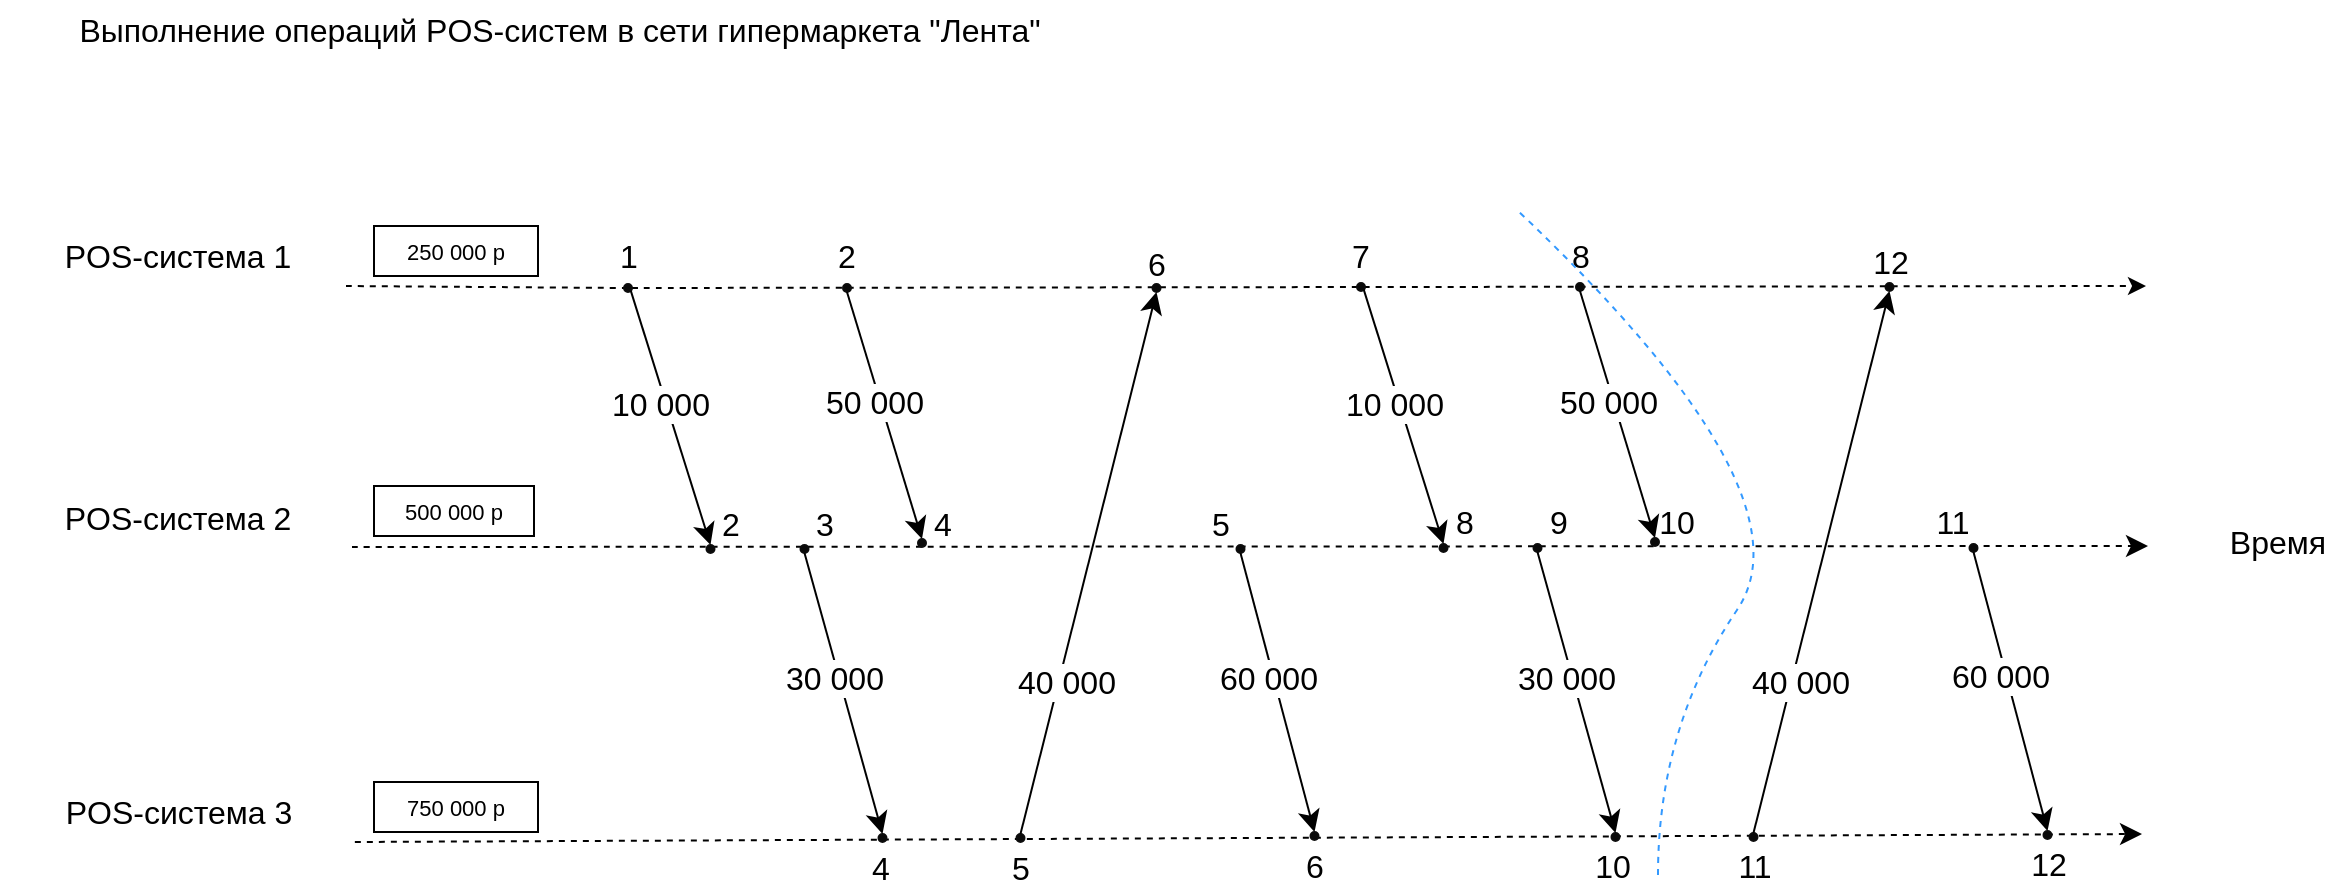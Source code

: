 <mxfile version="22.1.0" type="github" pages="3">
  <diagram name="Скалярные часы" id="NMWHRkzdmEGa4B4FHmXb">
    <mxGraphModel dx="1548" dy="1106" grid="0" gridSize="10" guides="1" tooltips="1" connect="1" arrows="1" fold="1" page="0" pageScale="1" pageWidth="827" pageHeight="1169" math="0" shadow="0">
      <root>
        <mxCell id="0" />
        <mxCell id="1" parent="0" />
        <mxCell id="l00xoZI11uzpc79A4xIt-2" value="POS-система 1" style="text;html=1;strokeColor=none;fillColor=none;align=center;verticalAlign=middle;whiteSpace=wrap;rounded=0;fontSize=16;" vertex="1" parent="1">
          <mxGeometry x="-236" y="22" width="168" height="30" as="geometry" />
        </mxCell>
        <mxCell id="l00xoZI11uzpc79A4xIt-3" value="POS-система 2" style="text;html=1;strokeColor=none;fillColor=none;align=center;verticalAlign=middle;whiteSpace=wrap;rounded=0;fontSize=16;" vertex="1" parent="1">
          <mxGeometry x="-239" y="152.5" width="174" height="30" as="geometry" />
        </mxCell>
        <mxCell id="l00xoZI11uzpc79A4xIt-4" value="POS-система 3" style="text;html=1;strokeColor=none;fillColor=none;align=center;verticalAlign=middle;whiteSpace=wrap;rounded=0;fontSize=16;" vertex="1" parent="1">
          <mxGeometry x="-240.44" y="300" width="176.87" height="30" as="geometry" />
        </mxCell>
        <mxCell id="l00xoZI11uzpc79A4xIt-6" value="" style="endArrow=classic;dashed=1;html=1;rounded=0;fontSize=12;curved=1;exitX=1;exitY=0.5;exitDx=0;exitDy=0;endFill=1;" edge="1" parent="1" source="l00xoZI11uzpc79A4xIt-17">
          <mxGeometry width="50" height="50" relative="1" as="geometry">
            <mxPoint x="-94" y="225" as="sourcePoint" />
            <mxPoint x="832" y="52" as="targetPoint" />
          </mxGeometry>
        </mxCell>
        <mxCell id="l00xoZI11uzpc79A4xIt-8" value="" style="endArrow=classic;dashed=1;html=1;rounded=0;fontSize=12;startSize=8;endSize=8;curved=1;exitX=1;exitY=1;exitDx=0;exitDy=0;endFill=1;" edge="1" parent="1" source="l00xoZI11uzpc79A4xIt-3">
          <mxGeometry width="50" height="50" relative="1" as="geometry">
            <mxPoint x="-38" y="182" as="sourcePoint" />
            <mxPoint x="833" y="182" as="targetPoint" />
          </mxGeometry>
        </mxCell>
        <mxCell id="l00xoZI11uzpc79A4xIt-10" value="" style="endArrow=classic;dashed=1;html=1;rounded=0;fontSize=12;startSize=8;endSize=8;exitX=1;exitY=1;exitDx=0;exitDy=0;endFill=1;" edge="1" parent="1" source="l00xoZI11uzpc79A4xIt-4">
          <mxGeometry width="50" height="50" relative="1" as="geometry">
            <mxPoint x="-15" y="332" as="sourcePoint" />
            <mxPoint x="830" y="326" as="targetPoint" />
          </mxGeometry>
        </mxCell>
        <mxCell id="l00xoZI11uzpc79A4xIt-13" value="500 000 р" style="rounded=0;whiteSpace=wrap;html=1;fontSize=11;" vertex="1" parent="1">
          <mxGeometry x="-54" y="152" width="80" height="25" as="geometry" />
        </mxCell>
        <mxCell id="l00xoZI11uzpc79A4xIt-14" value="250 000 р" style="rounded=0;whiteSpace=wrap;html=1;fontSize=11;" vertex="1" parent="1">
          <mxGeometry x="-54" y="22" width="82" height="25" as="geometry" />
        </mxCell>
        <mxCell id="l00xoZI11uzpc79A4xIt-15" value="750 000 р" style="rounded=0;whiteSpace=wrap;html=1;fontSize=11;" vertex="1" parent="1">
          <mxGeometry x="-54" y="300" width="82" height="25" as="geometry" />
        </mxCell>
        <mxCell id="l00xoZI11uzpc79A4xIt-20" value="" style="endArrow=none;dashed=1;html=1;rounded=0;fontSize=12;curved=1;exitX=1;exitY=1;exitDx=0;exitDy=0;endFill=0;entryX=0;entryY=0.5;entryDx=0;entryDy=0;" edge="1" parent="1" source="l00xoZI11uzpc79A4xIt-2" target="l00xoZI11uzpc79A4xIt-17">
          <mxGeometry width="50" height="50" relative="1" as="geometry">
            <mxPoint x="-64" y="52" as="sourcePoint" />
            <mxPoint x="840" y="52" as="targetPoint" />
          </mxGeometry>
        </mxCell>
        <mxCell id="l00xoZI11uzpc79A4xIt-17" value="" style="ellipse;whiteSpace=wrap;html=1;aspect=fixed;fontSize=16;fillColor=#0a0a0a;strokeColor=#0d0d0d;fontColor=#ffffff;" vertex="1" parent="1">
          <mxGeometry x="71" y="51" width="4" height="4" as="geometry" />
        </mxCell>
        <mxCell id="l00xoZI11uzpc79A4xIt-21" value="1" style="text;html=1;strokeColor=none;fillColor=none;align=center;verticalAlign=middle;whiteSpace=wrap;rounded=0;fontSize=16;" vertex="1" parent="1">
          <mxGeometry x="64.5" y="30.5" width="17" height="13" as="geometry" />
        </mxCell>
        <mxCell id="l00xoZI11uzpc79A4xIt-22" value="" style="ellipse;whiteSpace=wrap;html=1;aspect=fixed;fontSize=16;fillColor=#0a0a0a;strokeColor=#0d0d0d;fontColor=#ffffff;" vertex="1" parent="1">
          <mxGeometry x="180.5" y="51" width="4" height="4" as="geometry" />
        </mxCell>
        <mxCell id="l00xoZI11uzpc79A4xIt-23" value="2" style="text;html=1;strokeColor=none;fillColor=none;align=center;verticalAlign=middle;whiteSpace=wrap;rounded=0;fontSize=16;" vertex="1" parent="1">
          <mxGeometry x="174.25" y="30.5" width="16.5" height="13" as="geometry" />
        </mxCell>
        <mxCell id="l00xoZI11uzpc79A4xIt-25" value="" style="ellipse;whiteSpace=wrap;html=1;aspect=fixed;fontSize=16;fillColor=#0a0a0a;strokeColor=#0d0d0d;fontColor=#ffffff;" vertex="1" parent="1">
          <mxGeometry x="112.25" y="181.5" width="4" height="4" as="geometry" />
        </mxCell>
        <mxCell id="l00xoZI11uzpc79A4xIt-26" value="2" style="text;html=1;strokeColor=none;fillColor=none;align=center;verticalAlign=middle;whiteSpace=wrap;rounded=0;fontSize=16;" vertex="1" parent="1">
          <mxGeometry x="116.25" y="164" width="16.5" height="13" as="geometry" />
        </mxCell>
        <mxCell id="l00xoZI11uzpc79A4xIt-31" value="Выполнение операций POS-систем в сети гипермаркета &quot;Лента&quot;" style="text;html=1;strokeColor=none;fillColor=none;align=center;verticalAlign=middle;whiteSpace=wrap;rounded=0;fontSize=16;" vertex="1" parent="1">
          <mxGeometry x="-211" y="-91" width="500" height="30" as="geometry" />
        </mxCell>
        <mxCell id="l00xoZI11uzpc79A4xIt-34" value="" style="ellipse;whiteSpace=wrap;html=1;aspect=fixed;fontSize=16;fillColor=#0a0a0a;strokeColor=#0d0d0d;fontColor=#ffffff;" vertex="1" parent="1">
          <mxGeometry x="159.25" y="181.5" width="4" height="4" as="geometry" />
        </mxCell>
        <mxCell id="l00xoZI11uzpc79A4xIt-35" value="3" style="text;html=1;strokeColor=none;fillColor=none;align=center;verticalAlign=middle;whiteSpace=wrap;rounded=0;fontSize=16;" vertex="1" parent="1">
          <mxGeometry x="163.25" y="164" width="16.5" height="13" as="geometry" />
        </mxCell>
        <mxCell id="l00xoZI11uzpc79A4xIt-36" value="" style="ellipse;whiteSpace=wrap;html=1;aspect=fixed;fontSize=16;fillColor=#0a0a0a;strokeColor=#0d0d0d;fontColor=#ffffff;" vertex="1" parent="1">
          <mxGeometry x="198.25" y="326" width="4" height="4" as="geometry" />
        </mxCell>
        <mxCell id="l00xoZI11uzpc79A4xIt-37" value="4" style="text;html=1;strokeColor=none;fillColor=none;align=center;verticalAlign=middle;whiteSpace=wrap;rounded=0;fontSize=16;" vertex="1" parent="1">
          <mxGeometry x="190.75" y="336" width="16.5" height="13" as="geometry" />
        </mxCell>
        <mxCell id="l00xoZI11uzpc79A4xIt-39" value="4" style="text;html=1;strokeColor=none;fillColor=none;align=center;verticalAlign=middle;whiteSpace=wrap;rounded=0;fontSize=16;" vertex="1" parent="1">
          <mxGeometry x="222" y="164" width="16.5" height="13" as="geometry" />
        </mxCell>
        <mxCell id="l00xoZI11uzpc79A4xIt-40" value="" style="ellipse;whiteSpace=wrap;html=1;aspect=fixed;fontSize=16;fillColor=#0a0a0a;strokeColor=#0d0d0d;fontColor=#ffffff;" vertex="1" parent="1">
          <mxGeometry x="267.25" y="326" width="4" height="4" as="geometry" />
        </mxCell>
        <mxCell id="l00xoZI11uzpc79A4xIt-41" value="5" style="text;html=1;strokeColor=none;fillColor=none;align=center;verticalAlign=middle;whiteSpace=wrap;rounded=0;fontSize=16;" vertex="1" parent="1">
          <mxGeometry x="261" y="336" width="16.5" height="13" as="geometry" />
        </mxCell>
        <mxCell id="l00xoZI11uzpc79A4xIt-42" value="" style="ellipse;whiteSpace=wrap;html=1;aspect=fixed;fontSize=16;fillColor=#0a0a0a;strokeColor=#0d0d0d;fontColor=#ffffff;" vertex="1" parent="1">
          <mxGeometry x="377.25" y="181.5" width="4" height="4" as="geometry" />
        </mxCell>
        <mxCell id="l00xoZI11uzpc79A4xIt-43" value="5" style="text;html=1;strokeColor=none;fillColor=none;align=center;verticalAlign=middle;whiteSpace=wrap;rounded=0;fontSize=16;" vertex="1" parent="1">
          <mxGeometry x="360.75" y="164" width="16.5" height="13" as="geometry" />
        </mxCell>
        <mxCell id="l00xoZI11uzpc79A4xIt-44" value="" style="ellipse;whiteSpace=wrap;html=1;aspect=fixed;fontSize=16;fillColor=#0a0a0a;strokeColor=#0d0d0d;fontColor=#ffffff;" vertex="1" parent="1">
          <mxGeometry x="335.25" y="51" width="4" height="4" as="geometry" />
        </mxCell>
        <mxCell id="l00xoZI11uzpc79A4xIt-45" value="6" style="text;html=1;strokeColor=none;fillColor=none;align=center;verticalAlign=middle;whiteSpace=wrap;rounded=0;fontSize=16;" vertex="1" parent="1">
          <mxGeometry x="329" y="34" width="16.5" height="13" as="geometry" />
        </mxCell>
        <mxCell id="l00xoZI11uzpc79A4xIt-48" value="" style="endArrow=classic;html=1;rounded=0;fontSize=12;startSize=8;endSize=8;curved=1;exitX=1;exitY=1;exitDx=0;exitDy=0;entryX=0.5;entryY=0;entryDx=0;entryDy=0;" edge="1" parent="1" source="l00xoZI11uzpc79A4xIt-17" target="l00xoZI11uzpc79A4xIt-25">
          <mxGeometry relative="1" as="geometry">
            <mxPoint x="250" y="152" as="sourcePoint" />
            <mxPoint x="350" y="152" as="targetPoint" />
          </mxGeometry>
        </mxCell>
        <mxCell id="l00xoZI11uzpc79A4xIt-53" value="10 000" style="edgeLabel;html=1;align=center;verticalAlign=middle;resizable=0;points=[];fontSize=16;" vertex="1" connectable="0" parent="l00xoZI11uzpc79A4xIt-48">
          <mxGeometry x="-0.123" y="-3" relative="1" as="geometry">
            <mxPoint as="offset" />
          </mxGeometry>
        </mxCell>
        <mxCell id="l00xoZI11uzpc79A4xIt-55" value="" style="endArrow=classic;html=1;rounded=0;fontSize=12;startSize=8;endSize=8;curved=1;exitX=0.5;exitY=1;exitDx=0;exitDy=0;entryX=0.5;entryY=0;entryDx=0;entryDy=0;" edge="1" parent="1" source="l00xoZI11uzpc79A4xIt-38">
          <mxGeometry relative="1" as="geometry">
            <mxPoint x="180.5" y="55" as="sourcePoint" />
            <mxPoint x="220.5" y="183" as="targetPoint" />
          </mxGeometry>
        </mxCell>
        <mxCell id="l00xoZI11uzpc79A4xIt-57" value="" style="endArrow=classic;html=1;rounded=0;fontSize=12;startSize=8;endSize=8;curved=1;exitX=0.5;exitY=1;exitDx=0;exitDy=0;entryX=0.5;entryY=0;entryDx=0;entryDy=0;" edge="1" parent="1" source="l00xoZI11uzpc79A4xIt-22" target="l00xoZI11uzpc79A4xIt-38">
          <mxGeometry relative="1" as="geometry">
            <mxPoint x="183" y="55" as="sourcePoint" />
            <mxPoint x="220.5" y="183" as="targetPoint" />
          </mxGeometry>
        </mxCell>
        <mxCell id="l00xoZI11uzpc79A4xIt-58" value="50 000" style="edgeLabel;html=1;align=center;verticalAlign=middle;resizable=0;points=[];fontSize=16;" vertex="1" connectable="0" parent="l00xoZI11uzpc79A4xIt-57">
          <mxGeometry x="-0.123" y="-3" relative="1" as="geometry">
            <mxPoint as="offset" />
          </mxGeometry>
        </mxCell>
        <mxCell id="l00xoZI11uzpc79A4xIt-38" value="" style="ellipse;whiteSpace=wrap;html=1;aspect=fixed;fontSize=16;fillColor=#0a0a0a;strokeColor=#0d0d0d;fontColor=#ffffff;" vertex="1" parent="1">
          <mxGeometry x="218" y="178.5" width="4" height="4" as="geometry" />
        </mxCell>
        <mxCell id="l00xoZI11uzpc79A4xIt-59" value="" style="endArrow=classic;html=1;rounded=0;fontSize=12;startSize=8;endSize=8;curved=1;exitX=0.5;exitY=1;exitDx=0;exitDy=0;entryX=0.5;entryY=0;entryDx=0;entryDy=0;" edge="1" parent="1" source="l00xoZI11uzpc79A4xIt-34" target="l00xoZI11uzpc79A4xIt-36">
          <mxGeometry relative="1" as="geometry">
            <mxPoint x="162.25" y="182.5" as="sourcePoint" />
            <mxPoint x="202.25" y="310.5" as="targetPoint" />
          </mxGeometry>
        </mxCell>
        <mxCell id="l00xoZI11uzpc79A4xIt-60" value="30 000" style="edgeLabel;html=1;align=center;verticalAlign=middle;resizable=0;points=[];fontSize=16;" vertex="1" connectable="0" parent="l00xoZI11uzpc79A4xIt-59">
          <mxGeometry x="-0.123" y="-3" relative="1" as="geometry">
            <mxPoint as="offset" />
          </mxGeometry>
        </mxCell>
        <mxCell id="l00xoZI11uzpc79A4xIt-61" value="" style="endArrow=classic;html=1;rounded=0;fontSize=12;startSize=8;endSize=8;curved=1;entryX=0.5;entryY=1;entryDx=0;entryDy=0;exitX=0.5;exitY=0;exitDx=0;exitDy=0;" edge="1" parent="1" source="l00xoZI11uzpc79A4xIt-40" target="l00xoZI11uzpc79A4xIt-44">
          <mxGeometry relative="1" as="geometry">
            <mxPoint x="269" y="325" as="sourcePoint" />
            <mxPoint x="325" y="73.636" as="targetPoint" />
            <Array as="points">
              <mxPoint x="292" y="236" />
            </Array>
          </mxGeometry>
        </mxCell>
        <mxCell id="l00xoZI11uzpc79A4xIt-62" value="40 000" style="edgeLabel;html=1;align=center;verticalAlign=middle;resizable=0;points=[];fontSize=16;" vertex="1" connectable="0" parent="l00xoZI11uzpc79A4xIt-61">
          <mxGeometry x="-0.123" y="-3" relative="1" as="geometry">
            <mxPoint x="-10" y="42" as="offset" />
          </mxGeometry>
        </mxCell>
        <mxCell id="l00xoZI11uzpc79A4xIt-63" value="" style="endArrow=classic;html=1;rounded=0;fontSize=12;startSize=8;endSize=8;curved=1;exitX=0.5;exitY=1;exitDx=0;exitDy=0;entryX=0.5;entryY=0;entryDx=0;entryDy=0;" edge="1" parent="1" source="l00xoZI11uzpc79A4xIt-42" target="l00xoZI11uzpc79A4xIt-65">
          <mxGeometry relative="1" as="geometry">
            <mxPoint x="377.25" y="186" as="sourcePoint" />
            <mxPoint x="416.25" y="326" as="targetPoint" />
          </mxGeometry>
        </mxCell>
        <mxCell id="l00xoZI11uzpc79A4xIt-64" value="60 000" style="edgeLabel;html=1;align=center;verticalAlign=middle;resizable=0;points=[];fontSize=16;" vertex="1" connectable="0" parent="l00xoZI11uzpc79A4xIt-63">
          <mxGeometry x="-0.123" y="-3" relative="1" as="geometry">
            <mxPoint as="offset" />
          </mxGeometry>
        </mxCell>
        <mxCell id="l00xoZI11uzpc79A4xIt-65" value="" style="ellipse;whiteSpace=wrap;html=1;aspect=fixed;fontSize=16;fillColor=#0a0a0a;strokeColor=#0d0d0d;fontColor=#ffffff;" vertex="1" parent="1">
          <mxGeometry x="414.25" y="325" width="4" height="4" as="geometry" />
        </mxCell>
        <mxCell id="l00xoZI11uzpc79A4xIt-66" value="6" style="text;html=1;strokeColor=none;fillColor=none;align=center;verticalAlign=middle;whiteSpace=wrap;rounded=0;fontSize=16;" vertex="1" parent="1">
          <mxGeometry x="408" y="335" width="16.5" height="13" as="geometry" />
        </mxCell>
        <mxCell id="l00xoZI11uzpc79A4xIt-98" value="" style="ellipse;whiteSpace=wrap;html=1;aspect=fixed;fontSize=16;fillColor=#0a0a0a;strokeColor=#0d0d0d;fontColor=#ffffff;" vertex="1" parent="1">
          <mxGeometry x="437.5" y="50.5" width="4" height="4" as="geometry" />
        </mxCell>
        <mxCell id="l00xoZI11uzpc79A4xIt-99" value="7" style="text;html=1;strokeColor=none;fillColor=none;align=center;verticalAlign=middle;whiteSpace=wrap;rounded=0;fontSize=16;" vertex="1" parent="1">
          <mxGeometry x="431" y="30" width="17" height="13" as="geometry" />
        </mxCell>
        <mxCell id="l00xoZI11uzpc79A4xIt-100" value="" style="ellipse;whiteSpace=wrap;html=1;aspect=fixed;fontSize=16;fillColor=#0a0a0a;strokeColor=#0d0d0d;fontColor=#ffffff;" vertex="1" parent="1">
          <mxGeometry x="547" y="50.5" width="4" height="4" as="geometry" />
        </mxCell>
        <mxCell id="l00xoZI11uzpc79A4xIt-101" value="8" style="text;html=1;strokeColor=none;fillColor=none;align=center;verticalAlign=middle;whiteSpace=wrap;rounded=0;fontSize=16;" vertex="1" parent="1">
          <mxGeometry x="540.75" y="30" width="16.5" height="13" as="geometry" />
        </mxCell>
        <mxCell id="l00xoZI11uzpc79A4xIt-102" value="" style="ellipse;whiteSpace=wrap;html=1;aspect=fixed;fontSize=16;fillColor=#0a0a0a;strokeColor=#0d0d0d;fontColor=#ffffff;" vertex="1" parent="1">
          <mxGeometry x="478.75" y="181" width="4" height="4" as="geometry" />
        </mxCell>
        <mxCell id="l00xoZI11uzpc79A4xIt-103" value="8" style="text;html=1;strokeColor=none;fillColor=none;align=center;verticalAlign=middle;whiteSpace=wrap;rounded=0;fontSize=16;" vertex="1" parent="1">
          <mxGeometry x="482.75" y="163.5" width="16.5" height="13" as="geometry" />
        </mxCell>
        <mxCell id="l00xoZI11uzpc79A4xIt-104" value="" style="ellipse;whiteSpace=wrap;html=1;aspect=fixed;fontSize=16;fillColor=#0a0a0a;strokeColor=#0d0d0d;fontColor=#ffffff;" vertex="1" parent="1">
          <mxGeometry x="525.75" y="181" width="4" height="4" as="geometry" />
        </mxCell>
        <mxCell id="l00xoZI11uzpc79A4xIt-105" value="9" style="text;html=1;strokeColor=none;fillColor=none;align=center;verticalAlign=middle;whiteSpace=wrap;rounded=0;fontSize=16;" vertex="1" parent="1">
          <mxGeometry x="529.75" y="163.5" width="16.5" height="13" as="geometry" />
        </mxCell>
        <mxCell id="l00xoZI11uzpc79A4xIt-106" value="" style="ellipse;whiteSpace=wrap;html=1;aspect=fixed;fontSize=16;fillColor=#0a0a0a;strokeColor=#0d0d0d;fontColor=#ffffff;" vertex="1" parent="1">
          <mxGeometry x="564.75" y="325.5" width="4" height="4" as="geometry" />
        </mxCell>
        <mxCell id="l00xoZI11uzpc79A4xIt-107" value="10" style="text;html=1;strokeColor=none;fillColor=none;align=center;verticalAlign=middle;whiteSpace=wrap;rounded=0;fontSize=16;" vertex="1" parent="1">
          <mxGeometry x="557.25" y="335.5" width="16.5" height="13" as="geometry" />
        </mxCell>
        <mxCell id="l00xoZI11uzpc79A4xIt-108" value="10" style="text;html=1;strokeColor=none;fillColor=none;align=center;verticalAlign=middle;whiteSpace=wrap;rounded=0;fontSize=16;" vertex="1" parent="1">
          <mxGeometry x="588.5" y="163.5" width="16.5" height="13" as="geometry" />
        </mxCell>
        <mxCell id="l00xoZI11uzpc79A4xIt-109" value="" style="ellipse;whiteSpace=wrap;html=1;aspect=fixed;fontSize=16;fillColor=#0a0a0a;strokeColor=#0d0d0d;fontColor=#ffffff;" vertex="1" parent="1">
          <mxGeometry x="633.75" y="325.5" width="4" height="4" as="geometry" />
        </mxCell>
        <mxCell id="l00xoZI11uzpc79A4xIt-110" value="11" style="text;html=1;strokeColor=none;fillColor=none;align=center;verticalAlign=middle;whiteSpace=wrap;rounded=0;fontSize=16;" vertex="1" parent="1">
          <mxGeometry x="627.5" y="335.5" width="16.5" height="13" as="geometry" />
        </mxCell>
        <mxCell id="l00xoZI11uzpc79A4xIt-111" value="" style="ellipse;whiteSpace=wrap;html=1;aspect=fixed;fontSize=16;fillColor=#0a0a0a;strokeColor=#0d0d0d;fontColor=#ffffff;" vertex="1" parent="1">
          <mxGeometry x="743.75" y="181" width="4" height="4" as="geometry" />
        </mxCell>
        <mxCell id="l00xoZI11uzpc79A4xIt-112" value="11" style="text;html=1;strokeColor=none;fillColor=none;align=center;verticalAlign=middle;whiteSpace=wrap;rounded=0;fontSize=16;" vertex="1" parent="1">
          <mxGeometry x="727.25" y="163.5" width="16.5" height="13.5" as="geometry" />
        </mxCell>
        <mxCell id="l00xoZI11uzpc79A4xIt-113" value="" style="ellipse;whiteSpace=wrap;html=1;aspect=fixed;fontSize=16;fillColor=#0a0a0a;strokeColor=#0d0d0d;fontColor=#ffffff;" vertex="1" parent="1">
          <mxGeometry x="701.75" y="50.5" width="4" height="4" as="geometry" />
        </mxCell>
        <mxCell id="l00xoZI11uzpc79A4xIt-114" value="12" style="text;html=1;strokeColor=none;fillColor=none;align=center;verticalAlign=middle;whiteSpace=wrap;rounded=0;fontSize=16;" vertex="1" parent="1">
          <mxGeometry x="695.5" y="33.5" width="16.5" height="13" as="geometry" />
        </mxCell>
        <mxCell id="l00xoZI11uzpc79A4xIt-115" value="" style="endArrow=classic;html=1;rounded=0;fontSize=12;startSize=8;endSize=8;curved=1;exitX=1;exitY=1;exitDx=0;exitDy=0;entryX=0.5;entryY=0;entryDx=0;entryDy=0;" edge="1" parent="1" source="l00xoZI11uzpc79A4xIt-98" target="l00xoZI11uzpc79A4xIt-102">
          <mxGeometry relative="1" as="geometry">
            <mxPoint x="616.5" y="151.5" as="sourcePoint" />
            <mxPoint x="716.5" y="151.5" as="targetPoint" />
          </mxGeometry>
        </mxCell>
        <mxCell id="l00xoZI11uzpc79A4xIt-116" value="10 000" style="edgeLabel;html=1;align=center;verticalAlign=middle;resizable=0;points=[];fontSize=16;" vertex="1" connectable="0" parent="l00xoZI11uzpc79A4xIt-115">
          <mxGeometry x="-0.123" y="-3" relative="1" as="geometry">
            <mxPoint as="offset" />
          </mxGeometry>
        </mxCell>
        <mxCell id="l00xoZI11uzpc79A4xIt-117" value="" style="endArrow=classic;html=1;rounded=0;fontSize=12;startSize=8;endSize=8;curved=1;exitX=0.5;exitY=1;exitDx=0;exitDy=0;entryX=0.5;entryY=0;entryDx=0;entryDy=0;" edge="1" parent="1" source="l00xoZI11uzpc79A4xIt-120">
          <mxGeometry relative="1" as="geometry">
            <mxPoint x="547" y="54.5" as="sourcePoint" />
            <mxPoint x="587" y="182.5" as="targetPoint" />
          </mxGeometry>
        </mxCell>
        <mxCell id="l00xoZI11uzpc79A4xIt-118" value="" style="endArrow=classic;html=1;rounded=0;fontSize=12;startSize=8;endSize=8;curved=1;exitX=0.5;exitY=1;exitDx=0;exitDy=0;entryX=0.5;entryY=0;entryDx=0;entryDy=0;" edge="1" parent="1" source="l00xoZI11uzpc79A4xIt-100" target="l00xoZI11uzpc79A4xIt-120">
          <mxGeometry relative="1" as="geometry">
            <mxPoint x="549.5" y="54.5" as="sourcePoint" />
            <mxPoint x="587" y="182.5" as="targetPoint" />
          </mxGeometry>
        </mxCell>
        <mxCell id="l00xoZI11uzpc79A4xIt-119" value="50 000" style="edgeLabel;html=1;align=center;verticalAlign=middle;resizable=0;points=[];fontSize=16;" vertex="1" connectable="0" parent="l00xoZI11uzpc79A4xIt-118">
          <mxGeometry x="-0.123" y="-3" relative="1" as="geometry">
            <mxPoint as="offset" />
          </mxGeometry>
        </mxCell>
        <mxCell id="l00xoZI11uzpc79A4xIt-120" value="" style="ellipse;whiteSpace=wrap;html=1;aspect=fixed;fontSize=16;fillColor=#0a0a0a;strokeColor=#0d0d0d;fontColor=#ffffff;" vertex="1" parent="1">
          <mxGeometry x="584.5" y="178" width="4" height="4" as="geometry" />
        </mxCell>
        <mxCell id="l00xoZI11uzpc79A4xIt-121" value="" style="endArrow=classic;html=1;rounded=0;fontSize=12;startSize=8;endSize=8;curved=1;exitX=0.5;exitY=1;exitDx=0;exitDy=0;entryX=0.5;entryY=0;entryDx=0;entryDy=0;" edge="1" parent="1" source="l00xoZI11uzpc79A4xIt-104" target="l00xoZI11uzpc79A4xIt-106">
          <mxGeometry relative="1" as="geometry">
            <mxPoint x="528.75" y="182" as="sourcePoint" />
            <mxPoint x="568.75" y="310" as="targetPoint" />
          </mxGeometry>
        </mxCell>
        <mxCell id="l00xoZI11uzpc79A4xIt-122" value="30 000" style="edgeLabel;html=1;align=center;verticalAlign=middle;resizable=0;points=[];fontSize=16;" vertex="1" connectable="0" parent="l00xoZI11uzpc79A4xIt-121">
          <mxGeometry x="-0.123" y="-3" relative="1" as="geometry">
            <mxPoint as="offset" />
          </mxGeometry>
        </mxCell>
        <mxCell id="l00xoZI11uzpc79A4xIt-123" value="" style="endArrow=classic;html=1;rounded=0;fontSize=12;startSize=8;endSize=8;curved=1;entryX=0.5;entryY=1;entryDx=0;entryDy=0;exitX=0.5;exitY=0;exitDx=0;exitDy=0;" edge="1" parent="1" source="l00xoZI11uzpc79A4xIt-109" target="l00xoZI11uzpc79A4xIt-113">
          <mxGeometry relative="1" as="geometry">
            <mxPoint x="635.5" y="324.5" as="sourcePoint" />
            <mxPoint x="691.5" y="73.136" as="targetPoint" />
            <Array as="points">
              <mxPoint x="658.5" y="235.5" />
            </Array>
          </mxGeometry>
        </mxCell>
        <mxCell id="l00xoZI11uzpc79A4xIt-124" value="40 000" style="edgeLabel;html=1;align=center;verticalAlign=middle;resizable=0;points=[];fontSize=16;" vertex="1" connectable="0" parent="l00xoZI11uzpc79A4xIt-123">
          <mxGeometry x="-0.123" y="-3" relative="1" as="geometry">
            <mxPoint x="-10" y="42" as="offset" />
          </mxGeometry>
        </mxCell>
        <mxCell id="l00xoZI11uzpc79A4xIt-125" value="" style="endArrow=classic;html=1;rounded=0;fontSize=12;startSize=8;endSize=8;curved=1;exitX=0.5;exitY=1;exitDx=0;exitDy=0;entryX=0.5;entryY=0;entryDx=0;entryDy=0;" edge="1" parent="1" source="l00xoZI11uzpc79A4xIt-111" target="l00xoZI11uzpc79A4xIt-127">
          <mxGeometry relative="1" as="geometry">
            <mxPoint x="743.75" y="185.5" as="sourcePoint" />
            <mxPoint x="782.75" y="325.5" as="targetPoint" />
          </mxGeometry>
        </mxCell>
        <mxCell id="l00xoZI11uzpc79A4xIt-126" value="60 000" style="edgeLabel;html=1;align=center;verticalAlign=middle;resizable=0;points=[];fontSize=16;" vertex="1" connectable="0" parent="l00xoZI11uzpc79A4xIt-125">
          <mxGeometry x="-0.123" y="-3" relative="1" as="geometry">
            <mxPoint as="offset" />
          </mxGeometry>
        </mxCell>
        <mxCell id="l00xoZI11uzpc79A4xIt-127" value="" style="ellipse;whiteSpace=wrap;html=1;aspect=fixed;fontSize=16;fillColor=#0a0a0a;strokeColor=#0d0d0d;fontColor=#ffffff;" vertex="1" parent="1">
          <mxGeometry x="780.75" y="324.5" width="4" height="4" as="geometry" />
        </mxCell>
        <mxCell id="l00xoZI11uzpc79A4xIt-128" value="12" style="text;html=1;strokeColor=none;fillColor=none;align=center;verticalAlign=middle;whiteSpace=wrap;rounded=0;fontSize=16;" vertex="1" parent="1">
          <mxGeometry x="774.5" y="334.5" width="16.5" height="13" as="geometry" />
        </mxCell>
        <mxCell id="l00xoZI11uzpc79A4xIt-134" value="" style="curved=1;endArrow=none;html=1;rounded=0;fontSize=12;startSize=8;endSize=8;endFill=0;strokeColor=#3399FF;dashed=1;" edge="1" parent="1">
          <mxGeometry width="50" height="50" relative="1" as="geometry">
            <mxPoint x="588" y="346.5" as="sourcePoint" />
            <mxPoint x="517" y="13.5" as="targetPoint" />
            <Array as="points">
              <mxPoint x="588" y="272.5" />
              <mxPoint x="667" y="155.5" />
            </Array>
          </mxGeometry>
        </mxCell>
        <mxCell id="7RB06tjl2uoizDXxlaHz-3" value="Время" style="text;html=1;strokeColor=none;fillColor=none;align=center;verticalAlign=middle;whiteSpace=wrap;rounded=0;fontSize=16;" vertex="1" parent="1">
          <mxGeometry x="868" y="164.5" width="60" height="30" as="geometry" />
        </mxCell>
      </root>
    </mxGraphModel>
  </diagram>
  <diagram name="Относительно скалярного времени" id="K47HY6P2gkkBrrhOPdft">
    <mxGraphModel dx="1395" dy="1012" grid="0" gridSize="10" guides="1" tooltips="1" connect="1" arrows="1" fold="1" page="0" pageScale="1" pageWidth="827" pageHeight="1169" math="0" shadow="0">
      <root>
        <mxCell id="ZvC2pAo4v6wW3HJrpSP6-0" />
        <mxCell id="ZvC2pAo4v6wW3HJrpSP6-1" parent="ZvC2pAo4v6wW3HJrpSP6-0" />
        <mxCell id="ZvC2pAo4v6wW3HJrpSP6-2" value="POS-система 1" style="text;html=1;strokeColor=none;fillColor=none;align=center;verticalAlign=middle;whiteSpace=wrap;rounded=0;fontSize=16;" vertex="1" parent="ZvC2pAo4v6wW3HJrpSP6-1">
          <mxGeometry x="-236" y="22" width="168" height="30" as="geometry" />
        </mxCell>
        <mxCell id="ZvC2pAo4v6wW3HJrpSP6-3" value="POS-система 2" style="text;html=1;strokeColor=none;fillColor=none;align=center;verticalAlign=middle;whiteSpace=wrap;rounded=0;fontSize=16;" vertex="1" parent="ZvC2pAo4v6wW3HJrpSP6-1">
          <mxGeometry x="-239" y="152.5" width="174" height="30" as="geometry" />
        </mxCell>
        <mxCell id="ZvC2pAo4v6wW3HJrpSP6-4" value="POS-система 3" style="text;html=1;strokeColor=none;fillColor=none;align=center;verticalAlign=middle;whiteSpace=wrap;rounded=0;fontSize=16;" vertex="1" parent="ZvC2pAo4v6wW3HJrpSP6-1">
          <mxGeometry x="-240.44" y="300" width="176.87" height="30" as="geometry" />
        </mxCell>
        <mxCell id="ZvC2pAo4v6wW3HJrpSP6-5" value="" style="endArrow=classic;dashed=1;html=1;rounded=0;fontSize=12;curved=1;exitX=1;exitY=0.5;exitDx=0;exitDy=0;endFill=1;" edge="1" parent="ZvC2pAo4v6wW3HJrpSP6-1" source="ZvC2pAo4v6wW3HJrpSP6-46">
          <mxGeometry width="50" height="50" relative="1" as="geometry">
            <mxPoint x="-94" y="225" as="sourcePoint" />
            <mxPoint x="832" y="52" as="targetPoint" />
          </mxGeometry>
        </mxCell>
        <mxCell id="ZvC2pAo4v6wW3HJrpSP6-6" value="" style="endArrow=classic;dashed=1;html=1;rounded=0;fontSize=12;startSize=8;endSize=8;curved=1;exitX=1;exitY=1;exitDx=0;exitDy=0;endFill=1;" edge="1" parent="ZvC2pAo4v6wW3HJrpSP6-1" source="ZvC2pAo4v6wW3HJrpSP6-57">
          <mxGeometry width="50" height="50" relative="1" as="geometry">
            <mxPoint x="-38" y="182" as="sourcePoint" />
            <mxPoint x="833" y="182" as="targetPoint" />
          </mxGeometry>
        </mxCell>
        <mxCell id="ZvC2pAo4v6wW3HJrpSP6-7" value="" style="endArrow=classic;dashed=1;html=1;rounded=0;fontSize=12;startSize=8;endSize=8;exitX=1;exitY=1;exitDx=0;exitDy=0;endFill=1;" edge="1" parent="ZvC2pAo4v6wW3HJrpSP6-1" source="ZvC2pAo4v6wW3HJrpSP6-73">
          <mxGeometry width="50" height="50" relative="1" as="geometry">
            <mxPoint x="-15" y="332" as="sourcePoint" />
            <mxPoint x="830" y="326" as="targetPoint" />
          </mxGeometry>
        </mxCell>
        <mxCell id="ZvC2pAo4v6wW3HJrpSP6-8" value="500 000 р" style="rounded=0;whiteSpace=wrap;html=1;fontSize=11;" vertex="1" parent="ZvC2pAo4v6wW3HJrpSP6-1">
          <mxGeometry x="-54" y="152" width="80" height="25" as="geometry" />
        </mxCell>
        <mxCell id="ZvC2pAo4v6wW3HJrpSP6-9" value="250 000 р" style="rounded=0;whiteSpace=wrap;html=1;fontSize=11;" vertex="1" parent="ZvC2pAo4v6wW3HJrpSP6-1">
          <mxGeometry x="-54" y="22" width="82" height="25" as="geometry" />
        </mxCell>
        <mxCell id="ZvC2pAo4v6wW3HJrpSP6-10" value="750 000 р" style="rounded=0;whiteSpace=wrap;html=1;fontSize=11;" vertex="1" parent="ZvC2pAo4v6wW3HJrpSP6-1">
          <mxGeometry x="-54" y="300" width="82" height="25" as="geometry" />
        </mxCell>
        <mxCell id="ZvC2pAo4v6wW3HJrpSP6-11" value="" style="endArrow=none;dashed=1;html=1;rounded=0;fontSize=12;curved=1;exitX=1;exitY=1;exitDx=0;exitDy=0;endFill=0;entryX=0;entryY=0.5;entryDx=0;entryDy=0;" edge="1" parent="ZvC2pAo4v6wW3HJrpSP6-1" source="ZvC2pAo4v6wW3HJrpSP6-2" target="ZvC2pAo4v6wW3HJrpSP6-12">
          <mxGeometry width="50" height="50" relative="1" as="geometry">
            <mxPoint x="-64" y="52" as="sourcePoint" />
            <mxPoint x="840" y="52" as="targetPoint" />
          </mxGeometry>
        </mxCell>
        <mxCell id="ZvC2pAo4v6wW3HJrpSP6-12" value="" style="ellipse;whiteSpace=wrap;html=1;aspect=fixed;fontSize=16;fillColor=#0a0a0a;strokeColor=#0d0d0d;fontColor=#ffffff;" vertex="1" parent="ZvC2pAo4v6wW3HJrpSP6-1">
          <mxGeometry x="71" y="51" width="4" height="4" as="geometry" />
        </mxCell>
        <mxCell id="ZvC2pAo4v6wW3HJrpSP6-13" value="1" style="text;html=1;strokeColor=none;fillColor=none;align=center;verticalAlign=middle;whiteSpace=wrap;rounded=0;fontSize=16;" vertex="1" parent="ZvC2pAo4v6wW3HJrpSP6-1">
          <mxGeometry x="64.5" y="30.5" width="17" height="13" as="geometry" />
        </mxCell>
        <mxCell id="ZvC2pAo4v6wW3HJrpSP6-15" value="2" style="text;html=1;strokeColor=none;fillColor=none;align=center;verticalAlign=middle;whiteSpace=wrap;rounded=0;fontSize=16;" vertex="1" parent="ZvC2pAo4v6wW3HJrpSP6-1">
          <mxGeometry x="112.25" y="33.5" width="16.5" height="13" as="geometry" />
        </mxCell>
        <mxCell id="ZvC2pAo4v6wW3HJrpSP6-16" value="" style="ellipse;whiteSpace=wrap;html=1;aspect=fixed;fontSize=16;fillColor=#0a0a0a;strokeColor=#0d0d0d;fontColor=#ffffff;" vertex="1" parent="ZvC2pAo4v6wW3HJrpSP6-1">
          <mxGeometry x="112.25" y="181.5" width="4" height="4" as="geometry" />
        </mxCell>
        <mxCell id="ZvC2pAo4v6wW3HJrpSP6-17" value="2" style="text;html=1;strokeColor=none;fillColor=none;align=center;verticalAlign=middle;whiteSpace=wrap;rounded=0;fontSize=16;" vertex="1" parent="ZvC2pAo4v6wW3HJrpSP6-1">
          <mxGeometry x="116.25" y="164" width="16.5" height="13" as="geometry" />
        </mxCell>
        <mxCell id="ZvC2pAo4v6wW3HJrpSP6-18" value="Выполнение операций POS-систем в сети гипермаркета &quot;Лента&quot;" style="text;html=1;strokeColor=none;fillColor=none;align=center;verticalAlign=middle;whiteSpace=wrap;rounded=0;fontSize=16;" vertex="1" parent="ZvC2pAo4v6wW3HJrpSP6-1">
          <mxGeometry x="-211" y="-91" width="508" height="30" as="geometry" />
        </mxCell>
        <mxCell id="ZvC2pAo4v6wW3HJrpSP6-19" value="" style="ellipse;whiteSpace=wrap;html=1;aspect=fixed;fontSize=16;fillColor=#0a0a0a;strokeColor=#0d0d0d;fontColor=#ffffff;" vertex="1" parent="ZvC2pAo4v6wW3HJrpSP6-1">
          <mxGeometry x="159.25" y="181.5" width="4" height="4" as="geometry" />
        </mxCell>
        <mxCell id="ZvC2pAo4v6wW3HJrpSP6-20" value="3" style="text;html=1;strokeColor=none;fillColor=none;align=center;verticalAlign=middle;whiteSpace=wrap;rounded=0;fontSize=16;" vertex="1" parent="ZvC2pAo4v6wW3HJrpSP6-1">
          <mxGeometry x="163.25" y="164" width="16.5" height="13" as="geometry" />
        </mxCell>
        <mxCell id="ZvC2pAo4v6wW3HJrpSP6-21" value="" style="ellipse;whiteSpace=wrap;html=1;aspect=fixed;fontSize=16;fillColor=#0a0a0a;strokeColor=#0d0d0d;fontColor=#ffffff;" vertex="1" parent="ZvC2pAo4v6wW3HJrpSP6-1">
          <mxGeometry x="198.25" y="326" width="4" height="4" as="geometry" />
        </mxCell>
        <mxCell id="ZvC2pAo4v6wW3HJrpSP6-22" value="4" style="text;html=1;strokeColor=none;fillColor=none;align=center;verticalAlign=middle;whiteSpace=wrap;rounded=0;fontSize=16;" vertex="1" parent="ZvC2pAo4v6wW3HJrpSP6-1">
          <mxGeometry x="190.75" y="336" width="16.5" height="13" as="geometry" />
        </mxCell>
        <mxCell id="ZvC2pAo4v6wW3HJrpSP6-23" value="4" style="text;html=1;strokeColor=none;fillColor=none;align=center;verticalAlign=middle;whiteSpace=wrap;rounded=0;fontSize=16;" vertex="1" parent="ZvC2pAo4v6wW3HJrpSP6-1">
          <mxGeometry x="198.25" y="164" width="16.5" height="13" as="geometry" />
        </mxCell>
        <mxCell id="ZvC2pAo4v6wW3HJrpSP6-24" value="" style="ellipse;whiteSpace=wrap;html=1;aspect=fixed;fontSize=16;fillColor=#0a0a0a;strokeColor=#0d0d0d;fontColor=#ffffff;" vertex="1" parent="ZvC2pAo4v6wW3HJrpSP6-1">
          <mxGeometry x="267.25" y="326" width="4" height="4" as="geometry" />
        </mxCell>
        <mxCell id="ZvC2pAo4v6wW3HJrpSP6-25" value="5" style="text;html=1;strokeColor=none;fillColor=none;align=center;verticalAlign=middle;whiteSpace=wrap;rounded=0;fontSize=16;" vertex="1" parent="ZvC2pAo4v6wW3HJrpSP6-1">
          <mxGeometry x="261" y="336" width="16.5" height="13" as="geometry" />
        </mxCell>
        <mxCell id="ZvC2pAo4v6wW3HJrpSP6-27" value="5" style="text;html=1;strokeColor=none;fillColor=none;align=center;verticalAlign=middle;whiteSpace=wrap;rounded=0;fontSize=16;" vertex="1" parent="ZvC2pAo4v6wW3HJrpSP6-1">
          <mxGeometry x="267.25" y="165" width="16.5" height="13" as="geometry" />
        </mxCell>
        <mxCell id="ZvC2pAo4v6wW3HJrpSP6-28" value="" style="ellipse;whiteSpace=wrap;html=1;aspect=fixed;fontSize=16;fillColor=#0a0a0a;strokeColor=#0d0d0d;fontColor=#ffffff;" vertex="1" parent="ZvC2pAo4v6wW3HJrpSP6-1">
          <mxGeometry x="335.25" y="51" width="4" height="4" as="geometry" />
        </mxCell>
        <mxCell id="ZvC2pAo4v6wW3HJrpSP6-29" value="6" style="text;html=1;strokeColor=none;fillColor=none;align=center;verticalAlign=middle;whiteSpace=wrap;rounded=0;fontSize=16;" vertex="1" parent="ZvC2pAo4v6wW3HJrpSP6-1">
          <mxGeometry x="329" y="34" width="16.5" height="13" as="geometry" />
        </mxCell>
        <mxCell id="ZvC2pAo4v6wW3HJrpSP6-30" value="" style="endArrow=classic;html=1;rounded=0;fontSize=12;startSize=8;endSize=8;curved=1;exitX=1;exitY=1;exitDx=0;exitDy=0;entryX=0.5;entryY=0;entryDx=0;entryDy=0;" edge="1" parent="ZvC2pAo4v6wW3HJrpSP6-1" source="ZvC2pAo4v6wW3HJrpSP6-12" target="ZvC2pAo4v6wW3HJrpSP6-16">
          <mxGeometry relative="1" as="geometry">
            <mxPoint x="250" y="152" as="sourcePoint" />
            <mxPoint x="350" y="152" as="targetPoint" />
          </mxGeometry>
        </mxCell>
        <mxCell id="ZvC2pAo4v6wW3HJrpSP6-31" value="10 000" style="edgeLabel;html=1;align=center;verticalAlign=middle;resizable=0;points=[];fontSize=16;" vertex="1" connectable="0" parent="ZvC2pAo4v6wW3HJrpSP6-30">
          <mxGeometry x="-0.123" y="-3" relative="1" as="geometry">
            <mxPoint as="offset" />
          </mxGeometry>
        </mxCell>
        <mxCell id="ZvC2pAo4v6wW3HJrpSP6-33" value="" style="endArrow=classic;html=1;rounded=0;fontSize=12;startSize=8;endSize=8;curved=1;exitX=0.5;exitY=1;exitDx=0;exitDy=0;entryX=0.5;entryY=0;entryDx=0;entryDy=0;" edge="1" parent="ZvC2pAo4v6wW3HJrpSP6-1" source="ZvC2pAo4v6wW3HJrpSP6-14" target="ZvC2pAo4v6wW3HJrpSP6-35">
          <mxGeometry relative="1" as="geometry">
            <mxPoint x="183" y="55" as="sourcePoint" />
            <mxPoint x="220.5" y="183" as="targetPoint" />
          </mxGeometry>
        </mxCell>
        <mxCell id="ZvC2pAo4v6wW3HJrpSP6-34" value="50 000" style="edgeLabel;html=1;align=center;verticalAlign=middle;resizable=0;points=[];fontSize=16;" vertex="1" connectable="0" parent="ZvC2pAo4v6wW3HJrpSP6-33">
          <mxGeometry x="-0.123" y="-3" relative="1" as="geometry">
            <mxPoint x="13" y="13" as="offset" />
          </mxGeometry>
        </mxCell>
        <mxCell id="ZvC2pAo4v6wW3HJrpSP6-36" value="" style="endArrow=classic;html=1;rounded=0;fontSize=12;startSize=8;endSize=8;curved=1;exitX=0.5;exitY=1;exitDx=0;exitDy=0;entryX=0.5;entryY=0;entryDx=0;entryDy=0;" edge="1" parent="ZvC2pAo4v6wW3HJrpSP6-1" source="ZvC2pAo4v6wW3HJrpSP6-19" target="ZvC2pAo4v6wW3HJrpSP6-21">
          <mxGeometry relative="1" as="geometry">
            <mxPoint x="162.25" y="182.5" as="sourcePoint" />
            <mxPoint x="202.25" y="310.5" as="targetPoint" />
          </mxGeometry>
        </mxCell>
        <mxCell id="ZvC2pAo4v6wW3HJrpSP6-37" value="30 000" style="edgeLabel;html=1;align=center;verticalAlign=middle;resizable=0;points=[];fontSize=16;" vertex="1" connectable="0" parent="ZvC2pAo4v6wW3HJrpSP6-36">
          <mxGeometry x="-0.123" y="-3" relative="1" as="geometry">
            <mxPoint as="offset" />
          </mxGeometry>
        </mxCell>
        <mxCell id="ZvC2pAo4v6wW3HJrpSP6-38" value="" style="endArrow=classic;html=1;rounded=0;fontSize=12;startSize=8;endSize=8;curved=1;entryX=0.5;entryY=1;entryDx=0;entryDy=0;exitX=0.5;exitY=0;exitDx=0;exitDy=0;" edge="1" parent="ZvC2pAo4v6wW3HJrpSP6-1" source="ZvC2pAo4v6wW3HJrpSP6-24" target="ZvC2pAo4v6wW3HJrpSP6-28">
          <mxGeometry relative="1" as="geometry">
            <mxPoint x="269" y="325" as="sourcePoint" />
            <mxPoint x="325" y="73.636" as="targetPoint" />
            <Array as="points">
              <mxPoint x="292" y="236" />
            </Array>
          </mxGeometry>
        </mxCell>
        <mxCell id="ZvC2pAo4v6wW3HJrpSP6-39" value="40 000" style="edgeLabel;html=1;align=center;verticalAlign=middle;resizable=0;points=[];fontSize=16;" vertex="1" connectable="0" parent="ZvC2pAo4v6wW3HJrpSP6-38">
          <mxGeometry x="-0.123" y="-3" relative="1" as="geometry">
            <mxPoint x="-10" y="42" as="offset" />
          </mxGeometry>
        </mxCell>
        <mxCell id="ZvC2pAo4v6wW3HJrpSP6-40" value="" style="endArrow=classic;html=1;rounded=0;fontSize=12;startSize=8;endSize=8;curved=1;exitX=0.5;exitY=1;exitDx=0;exitDy=0;entryX=0.5;entryY=0;entryDx=0;entryDy=0;" edge="1" parent="ZvC2pAo4v6wW3HJrpSP6-1" source="ZvC2pAo4v6wW3HJrpSP6-26" target="ZvC2pAo4v6wW3HJrpSP6-42">
          <mxGeometry relative="1" as="geometry">
            <mxPoint x="377.25" y="186" as="sourcePoint" />
            <mxPoint x="416.25" y="326" as="targetPoint" />
          </mxGeometry>
        </mxCell>
        <mxCell id="ZvC2pAo4v6wW3HJrpSP6-41" value="60 000" style="edgeLabel;html=1;align=center;verticalAlign=middle;resizable=0;points=[];fontSize=16;" vertex="1" connectable="0" parent="ZvC2pAo4v6wW3HJrpSP6-40">
          <mxGeometry x="-0.123" y="-3" relative="1" as="geometry">
            <mxPoint as="offset" />
          </mxGeometry>
        </mxCell>
        <mxCell id="ZvC2pAo4v6wW3HJrpSP6-43" value="6" style="text;html=1;strokeColor=none;fillColor=none;align=center;verticalAlign=middle;whiteSpace=wrap;rounded=0;fontSize=16;" vertex="1" parent="ZvC2pAo4v6wW3HJrpSP6-1">
          <mxGeometry x="325" y="336" width="16.5" height="13" as="geometry" />
        </mxCell>
        <mxCell id="ZvC2pAo4v6wW3HJrpSP6-44" value="" style="ellipse;whiteSpace=wrap;html=1;aspect=fixed;fontSize=16;fillColor=#0a0a0a;strokeColor=#0d0d0d;fontColor=#ffffff;" vertex="1" parent="ZvC2pAo4v6wW3HJrpSP6-1">
          <mxGeometry x="437.5" y="50.5" width="4" height="4" as="geometry" />
        </mxCell>
        <mxCell id="ZvC2pAo4v6wW3HJrpSP6-45" value="7" style="text;html=1;strokeColor=none;fillColor=none;align=center;verticalAlign=middle;whiteSpace=wrap;rounded=0;fontSize=16;" vertex="1" parent="ZvC2pAo4v6wW3HJrpSP6-1">
          <mxGeometry x="431" y="30" width="17" height="13" as="geometry" />
        </mxCell>
        <mxCell id="ZvC2pAo4v6wW3HJrpSP6-47" value="8" style="text;html=1;strokeColor=none;fillColor=none;align=center;verticalAlign=middle;whiteSpace=wrap;rounded=0;fontSize=16;" vertex="1" parent="ZvC2pAo4v6wW3HJrpSP6-1">
          <mxGeometry x="478.75" y="30.5" width="16.5" height="13" as="geometry" />
        </mxCell>
        <mxCell id="ZvC2pAo4v6wW3HJrpSP6-48" value="" style="ellipse;whiteSpace=wrap;html=1;aspect=fixed;fontSize=16;fillColor=#0a0a0a;strokeColor=#0d0d0d;fontColor=#ffffff;" vertex="1" parent="ZvC2pAo4v6wW3HJrpSP6-1">
          <mxGeometry x="478.75" y="181" width="4" height="4" as="geometry" />
        </mxCell>
        <mxCell id="ZvC2pAo4v6wW3HJrpSP6-49" value="8" style="text;html=1;strokeColor=none;fillColor=none;align=center;verticalAlign=middle;whiteSpace=wrap;rounded=0;fontSize=16;" vertex="1" parent="ZvC2pAo4v6wW3HJrpSP6-1">
          <mxGeometry x="482.75" y="163.5" width="16.5" height="13" as="geometry" />
        </mxCell>
        <mxCell id="ZvC2pAo4v6wW3HJrpSP6-50" value="" style="ellipse;whiteSpace=wrap;html=1;aspect=fixed;fontSize=16;fillColor=#0a0a0a;strokeColor=#0d0d0d;fontColor=#ffffff;" vertex="1" parent="ZvC2pAo4v6wW3HJrpSP6-1">
          <mxGeometry x="525.75" y="181" width="4" height="4" as="geometry" />
        </mxCell>
        <mxCell id="ZvC2pAo4v6wW3HJrpSP6-51" value="9" style="text;html=1;strokeColor=none;fillColor=none;align=center;verticalAlign=middle;whiteSpace=wrap;rounded=0;fontSize=16;" vertex="1" parent="ZvC2pAo4v6wW3HJrpSP6-1">
          <mxGeometry x="529.75" y="163.5" width="16.5" height="13" as="geometry" />
        </mxCell>
        <mxCell id="ZvC2pAo4v6wW3HJrpSP6-52" value="" style="ellipse;whiteSpace=wrap;html=1;aspect=fixed;fontSize=16;fillColor=#0a0a0a;strokeColor=#0d0d0d;fontColor=#ffffff;" vertex="1" parent="ZvC2pAo4v6wW3HJrpSP6-1">
          <mxGeometry x="564.75" y="325.5" width="4" height="4" as="geometry" />
        </mxCell>
        <mxCell id="ZvC2pAo4v6wW3HJrpSP6-53" value="10" style="text;html=1;strokeColor=none;fillColor=none;align=center;verticalAlign=middle;whiteSpace=wrap;rounded=0;fontSize=16;" vertex="1" parent="ZvC2pAo4v6wW3HJrpSP6-1">
          <mxGeometry x="557.25" y="335.5" width="16.5" height="13" as="geometry" />
        </mxCell>
        <mxCell id="ZvC2pAo4v6wW3HJrpSP6-54" value="10" style="text;html=1;strokeColor=none;fillColor=none;align=center;verticalAlign=middle;whiteSpace=wrap;rounded=0;fontSize=16;" vertex="1" parent="ZvC2pAo4v6wW3HJrpSP6-1">
          <mxGeometry x="554.25" y="190" width="16.5" height="13" as="geometry" />
        </mxCell>
        <mxCell id="ZvC2pAo4v6wW3HJrpSP6-55" value="" style="ellipse;whiteSpace=wrap;html=1;aspect=fixed;fontSize=16;fillColor=#0a0a0a;strokeColor=#0d0d0d;fontColor=#ffffff;" vertex="1" parent="ZvC2pAo4v6wW3HJrpSP6-1">
          <mxGeometry x="633.75" y="325.5" width="4" height="4" as="geometry" />
        </mxCell>
        <mxCell id="ZvC2pAo4v6wW3HJrpSP6-56" value="11" style="text;html=1;strokeColor=none;fillColor=none;align=center;verticalAlign=middle;whiteSpace=wrap;rounded=0;fontSize=16;" vertex="1" parent="ZvC2pAo4v6wW3HJrpSP6-1">
          <mxGeometry x="627.5" y="335.5" width="16.5" height="13" as="geometry" />
        </mxCell>
        <mxCell id="ZvC2pAo4v6wW3HJrpSP6-58" value="11" style="text;html=1;strokeColor=none;fillColor=none;align=center;verticalAlign=middle;whiteSpace=wrap;rounded=0;fontSize=16;" vertex="1" parent="ZvC2pAo4v6wW3HJrpSP6-1">
          <mxGeometry x="637.75" y="167.5" width="16.5" height="13.5" as="geometry" />
        </mxCell>
        <mxCell id="ZvC2pAo4v6wW3HJrpSP6-59" value="" style="ellipse;whiteSpace=wrap;html=1;aspect=fixed;fontSize=16;fillColor=#0a0a0a;strokeColor=#0d0d0d;fontColor=#ffffff;" vertex="1" parent="ZvC2pAo4v6wW3HJrpSP6-1">
          <mxGeometry x="701.75" y="50.5" width="4" height="4" as="geometry" />
        </mxCell>
        <mxCell id="ZvC2pAo4v6wW3HJrpSP6-60" value="12" style="text;html=1;strokeColor=none;fillColor=none;align=center;verticalAlign=middle;whiteSpace=wrap;rounded=0;fontSize=16;" vertex="1" parent="ZvC2pAo4v6wW3HJrpSP6-1">
          <mxGeometry x="695.5" y="33.5" width="16.5" height="13" as="geometry" />
        </mxCell>
        <mxCell id="ZvC2pAo4v6wW3HJrpSP6-61" value="" style="endArrow=classic;html=1;rounded=0;fontSize=12;startSize=8;endSize=8;curved=1;exitX=1;exitY=1;exitDx=0;exitDy=0;entryX=0.5;entryY=0;entryDx=0;entryDy=0;" edge="1" parent="ZvC2pAo4v6wW3HJrpSP6-1" source="ZvC2pAo4v6wW3HJrpSP6-44" target="ZvC2pAo4v6wW3HJrpSP6-48">
          <mxGeometry relative="1" as="geometry">
            <mxPoint x="616.5" y="151.5" as="sourcePoint" />
            <mxPoint x="716.5" y="151.5" as="targetPoint" />
          </mxGeometry>
        </mxCell>
        <mxCell id="ZvC2pAo4v6wW3HJrpSP6-62" value="10 000" style="edgeLabel;html=1;align=center;verticalAlign=middle;resizable=0;points=[];fontSize=16;" vertex="1" connectable="0" parent="ZvC2pAo4v6wW3HJrpSP6-61">
          <mxGeometry x="-0.123" y="-3" relative="1" as="geometry">
            <mxPoint as="offset" />
          </mxGeometry>
        </mxCell>
        <mxCell id="ZvC2pAo4v6wW3HJrpSP6-64" value="" style="endArrow=classic;html=1;rounded=0;fontSize=12;startSize=8;endSize=8;curved=1;exitX=0.5;exitY=1;exitDx=0;exitDy=0;entryX=0.5;entryY=0;entryDx=0;entryDy=0;" edge="1" parent="ZvC2pAo4v6wW3HJrpSP6-1" source="ZvC2pAo4v6wW3HJrpSP6-46" target="ZvC2pAo4v6wW3HJrpSP6-66">
          <mxGeometry relative="1" as="geometry">
            <mxPoint x="549.5" y="54.5" as="sourcePoint" />
            <mxPoint x="587" y="182.5" as="targetPoint" />
          </mxGeometry>
        </mxCell>
        <mxCell id="ZvC2pAo4v6wW3HJrpSP6-65" value="50 000" style="edgeLabel;html=1;align=center;verticalAlign=middle;resizable=0;points=[];fontSize=16;" vertex="1" connectable="0" parent="ZvC2pAo4v6wW3HJrpSP6-64">
          <mxGeometry x="-0.123" y="-3" relative="1" as="geometry">
            <mxPoint x="14" y="20" as="offset" />
          </mxGeometry>
        </mxCell>
        <mxCell id="ZvC2pAo4v6wW3HJrpSP6-66" value="" style="ellipse;whiteSpace=wrap;html=1;aspect=fixed;fontSize=16;fillColor=#0a0a0a;strokeColor=#0d0d0d;fontColor=#ffffff;" vertex="1" parent="ZvC2pAo4v6wW3HJrpSP6-1">
          <mxGeometry x="560.75" y="181" width="4" height="4" as="geometry" />
        </mxCell>
        <mxCell id="ZvC2pAo4v6wW3HJrpSP6-67" value="" style="endArrow=classic;html=1;rounded=0;fontSize=12;startSize=8;endSize=8;curved=1;exitX=0.5;exitY=1;exitDx=0;exitDy=0;entryX=0.5;entryY=0;entryDx=0;entryDy=0;" edge="1" parent="ZvC2pAo4v6wW3HJrpSP6-1" source="ZvC2pAo4v6wW3HJrpSP6-50" target="ZvC2pAo4v6wW3HJrpSP6-52">
          <mxGeometry relative="1" as="geometry">
            <mxPoint x="528.75" y="182" as="sourcePoint" />
            <mxPoint x="568.75" y="310" as="targetPoint" />
          </mxGeometry>
        </mxCell>
        <mxCell id="ZvC2pAo4v6wW3HJrpSP6-68" value="30 000" style="edgeLabel;html=1;align=center;verticalAlign=middle;resizable=0;points=[];fontSize=16;" vertex="1" connectable="0" parent="ZvC2pAo4v6wW3HJrpSP6-67">
          <mxGeometry x="-0.123" y="-3" relative="1" as="geometry">
            <mxPoint as="offset" />
          </mxGeometry>
        </mxCell>
        <mxCell id="ZvC2pAo4v6wW3HJrpSP6-69" value="" style="endArrow=classic;html=1;rounded=0;fontSize=12;startSize=8;endSize=8;curved=1;entryX=0.5;entryY=1;entryDx=0;entryDy=0;exitX=0.5;exitY=0;exitDx=0;exitDy=0;" edge="1" parent="ZvC2pAo4v6wW3HJrpSP6-1" source="ZvC2pAo4v6wW3HJrpSP6-55" target="ZvC2pAo4v6wW3HJrpSP6-59">
          <mxGeometry relative="1" as="geometry">
            <mxPoint x="635.5" y="324.5" as="sourcePoint" />
            <mxPoint x="691.5" y="73.136" as="targetPoint" />
            <Array as="points">
              <mxPoint x="658.5" y="235.5" />
            </Array>
          </mxGeometry>
        </mxCell>
        <mxCell id="ZvC2pAo4v6wW3HJrpSP6-70" value="40 000" style="edgeLabel;html=1;align=center;verticalAlign=middle;resizable=0;points=[];fontSize=16;" vertex="1" connectable="0" parent="ZvC2pAo4v6wW3HJrpSP6-69">
          <mxGeometry x="-0.123" y="-3" relative="1" as="geometry">
            <mxPoint x="21" y="-89" as="offset" />
          </mxGeometry>
        </mxCell>
        <mxCell id="ZvC2pAo4v6wW3HJrpSP6-71" value="" style="endArrow=classic;html=1;rounded=0;fontSize=12;startSize=8;endSize=8;curved=1;exitX=0.5;exitY=1;exitDx=0;exitDy=0;entryX=0.5;entryY=0;entryDx=0;entryDy=0;" edge="1" parent="ZvC2pAo4v6wW3HJrpSP6-1" source="ZvC2pAo4v6wW3HJrpSP6-57" target="ZvC2pAo4v6wW3HJrpSP6-73">
          <mxGeometry relative="1" as="geometry">
            <mxPoint x="743.75" y="185.5" as="sourcePoint" />
            <mxPoint x="782.75" y="325.5" as="targetPoint" />
          </mxGeometry>
        </mxCell>
        <mxCell id="ZvC2pAo4v6wW3HJrpSP6-72" value="60 000" style="edgeLabel;html=1;align=center;verticalAlign=middle;resizable=0;points=[];fontSize=16;" vertex="1" connectable="0" parent="ZvC2pAo4v6wW3HJrpSP6-71">
          <mxGeometry x="-0.123" y="-3" relative="1" as="geometry">
            <mxPoint x="25" y="22" as="offset" />
          </mxGeometry>
        </mxCell>
        <mxCell id="ZvC2pAo4v6wW3HJrpSP6-74" value="12" style="text;html=1;strokeColor=none;fillColor=none;align=center;verticalAlign=middle;whiteSpace=wrap;rounded=0;fontSize=16;" vertex="1" parent="ZvC2pAo4v6wW3HJrpSP6-1">
          <mxGeometry x="701.75" y="335.5" width="16.5" height="13" as="geometry" />
        </mxCell>
        <mxCell id="YdFQezdlQsvThtFNa_dE-2" value="" style="endArrow=none;dashed=1;html=1;rounded=0;fontSize=12;curved=1;exitX=1;exitY=0.5;exitDx=0;exitDy=0;endFill=0;" edge="1" parent="ZvC2pAo4v6wW3HJrpSP6-1" source="ZvC2pAo4v6wW3HJrpSP6-12" target="ZvC2pAo4v6wW3HJrpSP6-14">
          <mxGeometry width="50" height="50" relative="1" as="geometry">
            <mxPoint x="75" y="53" as="sourcePoint" />
            <mxPoint x="832" y="52" as="targetPoint" />
          </mxGeometry>
        </mxCell>
        <mxCell id="ZvC2pAo4v6wW3HJrpSP6-14" value="" style="ellipse;whiteSpace=wrap;html=1;aspect=fixed;fontSize=16;fillColor=#0a0a0a;strokeColor=#0d0d0d;fontColor=#ffffff;" vertex="1" parent="ZvC2pAo4v6wW3HJrpSP6-1">
          <mxGeometry x="112.25" y="51" width="3.5" height="3.5" as="geometry" />
        </mxCell>
        <mxCell id="YdFQezdlQsvThtFNa_dE-5" value="" style="endArrow=none;dashed=1;html=1;rounded=0;fontSize=12;startSize=8;endSize=8;curved=1;exitX=1;exitY=1;exitDx=0;exitDy=0;endFill=0;" edge="1" parent="ZvC2pAo4v6wW3HJrpSP6-1" source="ZvC2pAo4v6wW3HJrpSP6-3" target="ZvC2pAo4v6wW3HJrpSP6-35">
          <mxGeometry width="50" height="50" relative="1" as="geometry">
            <mxPoint x="-65" y="183" as="sourcePoint" />
            <mxPoint x="833" y="182" as="targetPoint" />
          </mxGeometry>
        </mxCell>
        <mxCell id="ZvC2pAo4v6wW3HJrpSP6-35" value="" style="ellipse;whiteSpace=wrap;html=1;aspect=fixed;fontSize=16;fillColor=#0a0a0a;strokeColor=#0d0d0d;fontColor=#ffffff;" vertex="1" parent="ZvC2pAo4v6wW3HJrpSP6-1">
          <mxGeometry x="194.25" y="181" width="4" height="4" as="geometry" />
        </mxCell>
        <mxCell id="YdFQezdlQsvThtFNa_dE-6" value="" style="endArrow=none;dashed=1;html=1;rounded=0;fontSize=12;startSize=8;endSize=8;curved=1;exitX=1;exitY=1;exitDx=0;exitDy=0;endFill=0;" edge="1" parent="ZvC2pAo4v6wW3HJrpSP6-1" source="ZvC2pAo4v6wW3HJrpSP6-35" target="ZvC2pAo4v6wW3HJrpSP6-26">
          <mxGeometry width="50" height="50" relative="1" as="geometry">
            <mxPoint x="198" y="184" as="sourcePoint" />
            <mxPoint x="833" y="182" as="targetPoint" />
          </mxGeometry>
        </mxCell>
        <mxCell id="ZvC2pAo4v6wW3HJrpSP6-26" value="" style="ellipse;whiteSpace=wrap;html=1;aspect=fixed;fontSize=16;fillColor=#0a0a0a;strokeColor=#0d0d0d;fontColor=#ffffff;" vertex="1" parent="ZvC2pAo4v6wW3HJrpSP6-1">
          <mxGeometry x="267.25" y="181" width="4" height="4" as="geometry" />
        </mxCell>
        <mxCell id="YdFQezdlQsvThtFNa_dE-8" value="" style="endArrow=none;dashed=1;html=1;rounded=0;fontSize=12;startSize=8;endSize=8;exitX=1;exitY=1;exitDx=0;exitDy=0;endFill=0;" edge="1" parent="ZvC2pAo4v6wW3HJrpSP6-1" source="ZvC2pAo4v6wW3HJrpSP6-4" target="ZvC2pAo4v6wW3HJrpSP6-42">
          <mxGeometry width="50" height="50" relative="1" as="geometry">
            <mxPoint x="-64" y="330" as="sourcePoint" />
            <mxPoint x="830" y="326" as="targetPoint" />
          </mxGeometry>
        </mxCell>
        <mxCell id="ZvC2pAo4v6wW3HJrpSP6-42" value="" style="ellipse;whiteSpace=wrap;html=1;aspect=fixed;fontSize=16;fillColor=#0a0a0a;strokeColor=#0d0d0d;fontColor=#ffffff;" vertex="1" parent="ZvC2pAo4v6wW3HJrpSP6-1">
          <mxGeometry x="331.25" y="325" width="4" height="4" as="geometry" />
        </mxCell>
        <mxCell id="KUC5xFlxinn2MjDuOoVp-0" value="" style="endArrow=none;dashed=1;html=1;rounded=0;fontSize=12;curved=1;exitX=1;exitY=0.5;exitDx=0;exitDy=0;endFill=0;" edge="1" parent="ZvC2pAo4v6wW3HJrpSP6-1" source="ZvC2pAo4v6wW3HJrpSP6-14" target="ZvC2pAo4v6wW3HJrpSP6-46">
          <mxGeometry width="50" height="50" relative="1" as="geometry">
            <mxPoint x="116" y="53" as="sourcePoint" />
            <mxPoint x="832" y="52" as="targetPoint" />
          </mxGeometry>
        </mxCell>
        <mxCell id="ZvC2pAo4v6wW3HJrpSP6-46" value="" style="ellipse;whiteSpace=wrap;html=1;aspect=fixed;fontSize=16;fillColor=#0a0a0a;strokeColor=#0d0d0d;fontColor=#ffffff;" vertex="1" parent="ZvC2pAo4v6wW3HJrpSP6-1">
          <mxGeometry x="474.75" y="50.5" width="4" height="4" as="geometry" />
        </mxCell>
        <mxCell id="KUC5xFlxinn2MjDuOoVp-2" value="" style="endArrow=none;dashed=1;html=1;rounded=0;fontSize=12;startSize=8;endSize=8;curved=1;exitX=1;exitY=1;exitDx=0;exitDy=0;endFill=0;" edge="1" parent="ZvC2pAo4v6wW3HJrpSP6-1" source="ZvC2pAo4v6wW3HJrpSP6-26" target="ZvC2pAo4v6wW3HJrpSP6-57">
          <mxGeometry width="50" height="50" relative="1" as="geometry">
            <mxPoint x="271" y="184" as="sourcePoint" />
            <mxPoint x="833" y="182" as="targetPoint" />
          </mxGeometry>
        </mxCell>
        <mxCell id="ZvC2pAo4v6wW3HJrpSP6-57" value="" style="ellipse;whiteSpace=wrap;html=1;aspect=fixed;fontSize=16;fillColor=#0a0a0a;strokeColor=#0d0d0d;fontColor=#ffffff;" vertex="1" parent="ZvC2pAo4v6wW3HJrpSP6-1">
          <mxGeometry x="635" y="181" width="4" height="4" as="geometry" />
        </mxCell>
        <mxCell id="KUC5xFlxinn2MjDuOoVp-3" value="" style="endArrow=none;dashed=1;html=1;rounded=0;fontSize=12;startSize=8;endSize=8;exitX=1;exitY=1;exitDx=0;exitDy=0;endFill=0;" edge="1" parent="ZvC2pAo4v6wW3HJrpSP6-1" source="ZvC2pAo4v6wW3HJrpSP6-42" target="ZvC2pAo4v6wW3HJrpSP6-73">
          <mxGeometry width="50" height="50" relative="1" as="geometry">
            <mxPoint x="335" y="328" as="sourcePoint" />
            <mxPoint x="830" y="326" as="targetPoint" />
          </mxGeometry>
        </mxCell>
        <mxCell id="ZvC2pAo4v6wW3HJrpSP6-73" value="" style="ellipse;whiteSpace=wrap;html=1;aspect=fixed;fontSize=16;fillColor=#0a0a0a;strokeColor=#0d0d0d;fontColor=#ffffff;" vertex="1" parent="ZvC2pAo4v6wW3HJrpSP6-1">
          <mxGeometry x="698.75" y="325.5" width="4" height="4" as="geometry" />
        </mxCell>
        <mxCell id="KUC5xFlxinn2MjDuOoVp-4" value="" style="endArrow=none;dashed=1;html=1;rounded=0;fontSize=12;startSize=8;endSize=8;curved=1;strokeColor=#3399FF;" edge="1" parent="ZvC2pAo4v6wW3HJrpSP6-1">
          <mxGeometry width="50" height="50" relative="1" as="geometry">
            <mxPoint x="581.25" y="376" as="sourcePoint" />
            <mxPoint x="578.25" y="30" as="targetPoint" />
          </mxGeometry>
        </mxCell>
        <mxCell id="gUi_ctN-GwXqcjJxkO-t-0" value="Время" style="text;html=1;strokeColor=none;fillColor=none;align=center;verticalAlign=middle;whiteSpace=wrap;rounded=0;fontSize=16;" vertex="1" parent="ZvC2pAo4v6wW3HJrpSP6-1">
          <mxGeometry x="868" y="164.5" width="60" height="30" as="geometry" />
        </mxCell>
      </root>
    </mxGraphModel>
  </diagram>
  <diagram name="Изменение глобального векторного времени" id="S4Xc7PcmparQ8V-UM5QT">
    <mxGraphModel dx="1229" dy="910" grid="0" gridSize="10" guides="1" tooltips="1" connect="1" arrows="1" fold="1" page="0" pageScale="1" pageWidth="827" pageHeight="1169" math="0" shadow="0">
      <root>
        <mxCell id="FX2o0XJTntbk4nRraFnD-0" />
        <mxCell id="FX2o0XJTntbk4nRraFnD-1" parent="FX2o0XJTntbk4nRraFnD-0" />
        <mxCell id="FX2o0XJTntbk4nRraFnD-2" value="POS-система 1" style="text;html=1;strokeColor=none;fillColor=none;align=center;verticalAlign=middle;whiteSpace=wrap;rounded=0;fontSize=16;" vertex="1" parent="FX2o0XJTntbk4nRraFnD-1">
          <mxGeometry x="-236" y="22" width="168" height="30" as="geometry" />
        </mxCell>
        <mxCell id="FX2o0XJTntbk4nRraFnD-3" value="POS-система 2" style="text;html=1;strokeColor=none;fillColor=none;align=center;verticalAlign=middle;whiteSpace=wrap;rounded=0;fontSize=16;" vertex="1" parent="FX2o0XJTntbk4nRraFnD-1">
          <mxGeometry x="-239" y="128.5" width="174" height="30" as="geometry" />
        </mxCell>
        <mxCell id="FX2o0XJTntbk4nRraFnD-4" value="POS-система 3" style="text;html=1;strokeColor=none;fillColor=none;align=center;verticalAlign=middle;whiteSpace=wrap;rounded=0;fontSize=16;" vertex="1" parent="FX2o0XJTntbk4nRraFnD-1">
          <mxGeometry x="-241.87" y="244" width="176.87" height="30" as="geometry" />
        </mxCell>
        <mxCell id="FX2o0XJTntbk4nRraFnD-5" value="" style="endArrow=classic;dashed=1;html=1;rounded=0;fontSize=12;curved=1;exitX=1;exitY=0.5;exitDx=0;exitDy=0;endFill=1;" edge="1" parent="FX2o0XJTntbk4nRraFnD-1" source="FX2o0XJTntbk4nRraFnD-12">
          <mxGeometry width="50" height="50" relative="1" as="geometry">
            <mxPoint x="-94" y="225" as="sourcePoint" />
            <mxPoint x="832" y="52" as="targetPoint" />
          </mxGeometry>
        </mxCell>
        <mxCell id="FX2o0XJTntbk4nRraFnD-6" value="" style="endArrow=classic;dashed=1;html=1;rounded=0;fontSize=12;startSize=8;endSize=8;curved=1;exitX=1;exitY=1;exitDx=0;exitDy=0;endFill=1;" edge="1" parent="FX2o0XJTntbk4nRraFnD-1">
          <mxGeometry width="50" height="50" relative="1" as="geometry">
            <mxPoint x="-65" y="159.5" as="sourcePoint" />
            <mxPoint x="833" y="159" as="targetPoint" />
          </mxGeometry>
        </mxCell>
        <mxCell id="FX2o0XJTntbk4nRraFnD-7" value="" style="endArrow=classic;dashed=1;html=1;rounded=0;fontSize=12;startSize=8;endSize=8;exitX=1;exitY=1;exitDx=0;exitDy=0;endFill=1;" edge="1" parent="FX2o0XJTntbk4nRraFnD-1">
          <mxGeometry width="50" height="50" relative="1" as="geometry">
            <mxPoint x="-65.0" y="267" as="sourcePoint" />
            <mxPoint x="830" y="261" as="targetPoint" />
          </mxGeometry>
        </mxCell>
        <mxCell id="FX2o0XJTntbk4nRraFnD-11" value="" style="endArrow=none;dashed=1;html=1;rounded=0;fontSize=12;curved=1;exitX=1;exitY=1;exitDx=0;exitDy=0;endFill=0;entryX=0;entryY=0.5;entryDx=0;entryDy=0;" edge="1" parent="FX2o0XJTntbk4nRraFnD-1" source="FX2o0XJTntbk4nRraFnD-2" target="FX2o0XJTntbk4nRraFnD-12">
          <mxGeometry width="50" height="50" relative="1" as="geometry">
            <mxPoint x="-64" y="52" as="sourcePoint" />
            <mxPoint x="840" y="52" as="targetPoint" />
          </mxGeometry>
        </mxCell>
        <mxCell id="FX2o0XJTntbk4nRraFnD-12" value="" style="ellipse;whiteSpace=wrap;html=1;aspect=fixed;fontSize=16;fillColor=#0a0a0a;strokeColor=#0d0d0d;fontColor=#ffffff;" vertex="1" parent="FX2o0XJTntbk4nRraFnD-1">
          <mxGeometry x="71" y="51" width="4" height="4" as="geometry" />
        </mxCell>
        <mxCell id="FX2o0XJTntbk4nRraFnD-13" value="1" style="text;html=1;strokeColor=none;fillColor=none;align=center;verticalAlign=middle;whiteSpace=wrap;rounded=0;fontSize=16;" vertex="1" parent="FX2o0XJTntbk4nRraFnD-1">
          <mxGeometry x="64.5" y="30.5" width="17" height="13" as="geometry" />
        </mxCell>
        <mxCell id="FX2o0XJTntbk4nRraFnD-14" value="" style="ellipse;whiteSpace=wrap;html=1;aspect=fixed;fontSize=16;fillColor=#0a0a0a;strokeColor=#0d0d0d;fontColor=#ffffff;" vertex="1" parent="FX2o0XJTntbk4nRraFnD-1">
          <mxGeometry x="180.5" y="51" width="4" height="4" as="geometry" />
        </mxCell>
        <mxCell id="FX2o0XJTntbk4nRraFnD-15" value="2" style="text;html=1;strokeColor=none;fillColor=none;align=center;verticalAlign=middle;whiteSpace=wrap;rounded=0;fontSize=16;" vertex="1" parent="FX2o0XJTntbk4nRraFnD-1">
          <mxGeometry x="174.25" y="30.5" width="16.5" height="13" as="geometry" />
        </mxCell>
        <mxCell id="FX2o0XJTntbk4nRraFnD-16" value="" style="ellipse;whiteSpace=wrap;html=1;aspect=fixed;fontSize=16;fillColor=#0a0a0a;strokeColor=#0d0d0d;fontColor=#ffffff;" vertex="1" parent="FX2o0XJTntbk4nRraFnD-1">
          <mxGeometry x="112.25" y="158.5" width="4" height="4" as="geometry" />
        </mxCell>
        <mxCell id="FX2o0XJTntbk4nRraFnD-17" value="2" style="text;html=1;strokeColor=none;fillColor=none;align=center;verticalAlign=middle;whiteSpace=wrap;rounded=0;fontSize=16;" vertex="1" parent="FX2o0XJTntbk4nRraFnD-1">
          <mxGeometry x="116.25" y="141" width="16.5" height="13" as="geometry" />
        </mxCell>
        <mxCell id="FX2o0XJTntbk4nRraFnD-18" value="Выполнение операций POS-систем в сети гипермаркета &quot;Лента&quot;" style="text;html=1;strokeColor=none;fillColor=none;align=center;verticalAlign=middle;whiteSpace=wrap;rounded=0;fontSize=16;" vertex="1" parent="FX2o0XJTntbk4nRraFnD-1">
          <mxGeometry x="-211" y="-91" width="500" height="30" as="geometry" />
        </mxCell>
        <mxCell id="FX2o0XJTntbk4nRraFnD-19" value="" style="ellipse;whiteSpace=wrap;html=1;aspect=fixed;fontSize=16;fillColor=#0a0a0a;strokeColor=#0d0d0d;fontColor=#ffffff;" vertex="1" parent="FX2o0XJTntbk4nRraFnD-1">
          <mxGeometry x="159.25" y="158.5" width="4" height="4" as="geometry" />
        </mxCell>
        <mxCell id="FX2o0XJTntbk4nRraFnD-20" value="3" style="text;html=1;strokeColor=none;fillColor=none;align=center;verticalAlign=middle;whiteSpace=wrap;rounded=0;fontSize=16;" vertex="1" parent="FX2o0XJTntbk4nRraFnD-1">
          <mxGeometry x="163.25" y="141" width="16.5" height="13" as="geometry" />
        </mxCell>
        <mxCell id="FX2o0XJTntbk4nRraFnD-21" value="" style="ellipse;whiteSpace=wrap;html=1;aspect=fixed;fontSize=16;fillColor=#0a0a0a;strokeColor=#0d0d0d;fontColor=#ffffff;" vertex="1" parent="FX2o0XJTntbk4nRraFnD-1">
          <mxGeometry x="198.25" y="261" width="4" height="4" as="geometry" />
        </mxCell>
        <mxCell id="FX2o0XJTntbk4nRraFnD-22" value="4" style="text;html=1;strokeColor=none;fillColor=none;align=center;verticalAlign=middle;whiteSpace=wrap;rounded=0;fontSize=16;" vertex="1" parent="FX2o0XJTntbk4nRraFnD-1">
          <mxGeometry x="201.5" y="250.5" width="16.5" height="13" as="geometry" />
        </mxCell>
        <mxCell id="FX2o0XJTntbk4nRraFnD-23" value="4" style="text;html=1;strokeColor=none;fillColor=none;align=center;verticalAlign=middle;whiteSpace=wrap;rounded=0;fontSize=16;" vertex="1" parent="FX2o0XJTntbk4nRraFnD-1">
          <mxGeometry x="222" y="141" width="16.5" height="13" as="geometry" />
        </mxCell>
        <mxCell id="FX2o0XJTntbk4nRraFnD-24" value="" style="ellipse;whiteSpace=wrap;html=1;aspect=fixed;fontSize=16;fillColor=#0a0a0a;strokeColor=#0d0d0d;fontColor=#ffffff;" vertex="1" parent="FX2o0XJTntbk4nRraFnD-1">
          <mxGeometry x="267.25" y="261" width="4" height="4" as="geometry" />
        </mxCell>
        <mxCell id="FX2o0XJTntbk4nRraFnD-25" value="5" style="text;html=1;strokeColor=none;fillColor=none;align=center;verticalAlign=middle;whiteSpace=wrap;rounded=0;fontSize=16;" vertex="1" parent="FX2o0XJTntbk4nRraFnD-1">
          <mxGeometry x="272.5" y="248" width="16.5" height="13" as="geometry" />
        </mxCell>
        <mxCell id="FX2o0XJTntbk4nRraFnD-26" value="" style="ellipse;whiteSpace=wrap;html=1;aspect=fixed;fontSize=16;fillColor=#0a0a0a;strokeColor=#0d0d0d;fontColor=#ffffff;" vertex="1" parent="FX2o0XJTntbk4nRraFnD-1">
          <mxGeometry x="377.25" y="158.5" width="4" height="4" as="geometry" />
        </mxCell>
        <mxCell id="FX2o0XJTntbk4nRraFnD-27" value="5" style="text;html=1;strokeColor=none;fillColor=none;align=center;verticalAlign=middle;whiteSpace=wrap;rounded=0;fontSize=16;" vertex="1" parent="FX2o0XJTntbk4nRraFnD-1">
          <mxGeometry x="360.75" y="141" width="16.5" height="13" as="geometry" />
        </mxCell>
        <mxCell id="FX2o0XJTntbk4nRraFnD-28" value="" style="ellipse;whiteSpace=wrap;html=1;aspect=fixed;fontSize=16;fillColor=#0a0a0a;strokeColor=#0d0d0d;fontColor=#ffffff;" vertex="1" parent="FX2o0XJTntbk4nRraFnD-1">
          <mxGeometry x="335.25" y="51" width="4" height="4" as="geometry" />
        </mxCell>
        <mxCell id="FX2o0XJTntbk4nRraFnD-29" value="6" style="text;html=1;strokeColor=none;fillColor=none;align=center;verticalAlign=middle;whiteSpace=wrap;rounded=0;fontSize=16;" vertex="1" parent="FX2o0XJTntbk4nRraFnD-1">
          <mxGeometry x="329" y="34" width="16.5" height="13" as="geometry" />
        </mxCell>
        <mxCell id="FX2o0XJTntbk4nRraFnD-30" value="" style="endArrow=classic;html=1;rounded=0;fontSize=12;startSize=8;endSize=8;curved=1;exitX=1;exitY=1;exitDx=0;exitDy=0;entryX=0.5;entryY=0;entryDx=0;entryDy=0;" edge="1" parent="FX2o0XJTntbk4nRraFnD-1" source="FX2o0XJTntbk4nRraFnD-12" target="FX2o0XJTntbk4nRraFnD-16">
          <mxGeometry relative="1" as="geometry">
            <mxPoint x="250" y="152" as="sourcePoint" />
            <mxPoint x="350" y="152" as="targetPoint" />
          </mxGeometry>
        </mxCell>
        <mxCell id="FX2o0XJTntbk4nRraFnD-32" value="" style="endArrow=classic;html=1;rounded=0;fontSize=12;startSize=8;endSize=8;curved=1;exitX=0.5;exitY=1;exitDx=0;exitDy=0;entryX=0.5;entryY=0;entryDx=0;entryDy=0;" edge="1" parent="FX2o0XJTntbk4nRraFnD-1" source="FX2o0XJTntbk4nRraFnD-35">
          <mxGeometry relative="1" as="geometry">
            <mxPoint x="180.5" y="32" as="sourcePoint" />
            <mxPoint x="220.5" y="160" as="targetPoint" />
          </mxGeometry>
        </mxCell>
        <mxCell id="FX2o0XJTntbk4nRraFnD-33" value="" style="endArrow=classic;html=1;rounded=0;fontSize=12;startSize=8;endSize=8;curved=1;exitX=0.5;exitY=1;exitDx=0;exitDy=0;entryX=0.5;entryY=0;entryDx=0;entryDy=0;" edge="1" parent="FX2o0XJTntbk4nRraFnD-1" source="FX2o0XJTntbk4nRraFnD-14" target="FX2o0XJTntbk4nRraFnD-35">
          <mxGeometry relative="1" as="geometry">
            <mxPoint x="183" y="55" as="sourcePoint" />
            <mxPoint x="220.5" y="183" as="targetPoint" />
          </mxGeometry>
        </mxCell>
        <mxCell id="FX2o0XJTntbk4nRraFnD-35" value="" style="ellipse;whiteSpace=wrap;html=1;aspect=fixed;fontSize=16;fillColor=#0a0a0a;strokeColor=#0d0d0d;fontColor=#ffffff;" vertex="1" parent="FX2o0XJTntbk4nRraFnD-1">
          <mxGeometry x="218" y="155.5" width="4" height="4" as="geometry" />
        </mxCell>
        <mxCell id="FX2o0XJTntbk4nRraFnD-36" value="" style="endArrow=classic;html=1;rounded=0;fontSize=12;startSize=8;endSize=8;curved=1;exitX=0.5;exitY=1;exitDx=0;exitDy=0;entryX=0.5;entryY=0;entryDx=0;entryDy=0;" edge="1" parent="FX2o0XJTntbk4nRraFnD-1" source="FX2o0XJTntbk4nRraFnD-19" target="FX2o0XJTntbk4nRraFnD-21">
          <mxGeometry relative="1" as="geometry">
            <mxPoint x="162.25" y="182.5" as="sourcePoint" />
            <mxPoint x="202.25" y="310.5" as="targetPoint" />
          </mxGeometry>
        </mxCell>
        <mxCell id="FX2o0XJTntbk4nRraFnD-38" value="" style="endArrow=classic;html=1;rounded=0;fontSize=12;startSize=8;endSize=8;curved=1;entryX=0.5;entryY=1;entryDx=0;entryDy=0;exitX=0.5;exitY=0;exitDx=0;exitDy=0;" edge="1" parent="FX2o0XJTntbk4nRraFnD-1" source="FX2o0XJTntbk4nRraFnD-24" target="FX2o0XJTntbk4nRraFnD-28">
          <mxGeometry relative="1" as="geometry">
            <mxPoint x="269" y="325" as="sourcePoint" />
            <mxPoint x="325" y="73.636" as="targetPoint" />
            <Array as="points">
              <mxPoint x="284" y="235" />
            </Array>
          </mxGeometry>
        </mxCell>
        <mxCell id="FX2o0XJTntbk4nRraFnD-40" value="" style="endArrow=classic;html=1;rounded=0;fontSize=12;startSize=8;endSize=8;curved=1;exitX=0.5;exitY=1;exitDx=0;exitDy=0;entryX=0.5;entryY=0;entryDx=0;entryDy=0;" edge="1" parent="FX2o0XJTntbk4nRraFnD-1" source="FX2o0XJTntbk4nRraFnD-26" target="FX2o0XJTntbk4nRraFnD-42">
          <mxGeometry relative="1" as="geometry">
            <mxPoint x="377.25" y="186" as="sourcePoint" />
            <mxPoint x="416.25" y="326" as="targetPoint" />
          </mxGeometry>
        </mxCell>
        <mxCell id="FX2o0XJTntbk4nRraFnD-42" value="" style="ellipse;whiteSpace=wrap;html=1;aspect=fixed;fontSize=16;fillColor=#0a0a0a;strokeColor=#0d0d0d;fontColor=#ffffff;" vertex="1" parent="FX2o0XJTntbk4nRraFnD-1">
          <mxGeometry x="414.25" y="260" width="4" height="4" as="geometry" />
        </mxCell>
        <mxCell id="FX2o0XJTntbk4nRraFnD-43" value="6" style="text;html=1;strokeColor=none;fillColor=none;align=center;verticalAlign=middle;whiteSpace=wrap;rounded=0;fontSize=16;" vertex="1" parent="FX2o0XJTntbk4nRraFnD-1">
          <mxGeometry x="418.25" y="245.5" width="16.5" height="13" as="geometry" />
        </mxCell>
        <mxCell id="FX2o0XJTntbk4nRraFnD-44" value="" style="ellipse;whiteSpace=wrap;html=1;aspect=fixed;fontSize=16;fillColor=#0a0a0a;strokeColor=#0d0d0d;fontColor=#ffffff;" vertex="1" parent="FX2o0XJTntbk4nRraFnD-1">
          <mxGeometry x="437.5" y="50.5" width="4" height="4" as="geometry" />
        </mxCell>
        <mxCell id="FX2o0XJTntbk4nRraFnD-45" value="7" style="text;html=1;strokeColor=none;fillColor=none;align=center;verticalAlign=middle;whiteSpace=wrap;rounded=0;fontSize=16;" vertex="1" parent="FX2o0XJTntbk4nRraFnD-1">
          <mxGeometry x="431" y="30" width="17" height="13" as="geometry" />
        </mxCell>
        <mxCell id="FX2o0XJTntbk4nRraFnD-46" value="" style="ellipse;whiteSpace=wrap;html=1;aspect=fixed;fontSize=16;fillColor=#0a0a0a;strokeColor=#0d0d0d;fontColor=#ffffff;" vertex="1" parent="FX2o0XJTntbk4nRraFnD-1">
          <mxGeometry x="547" y="50.5" width="4" height="4" as="geometry" />
        </mxCell>
        <mxCell id="FX2o0XJTntbk4nRraFnD-47" value="8" style="text;html=1;strokeColor=none;fillColor=none;align=center;verticalAlign=middle;whiteSpace=wrap;rounded=0;fontSize=16;" vertex="1" parent="FX2o0XJTntbk4nRraFnD-1">
          <mxGeometry x="540.75" y="30" width="16.5" height="13" as="geometry" />
        </mxCell>
        <mxCell id="FX2o0XJTntbk4nRraFnD-48" value="" style="ellipse;whiteSpace=wrap;html=1;aspect=fixed;fontSize=16;fillColor=#0a0a0a;strokeColor=#0d0d0d;fontColor=#ffffff;" vertex="1" parent="FX2o0XJTntbk4nRraFnD-1">
          <mxGeometry x="478.75" y="158" width="4" height="4" as="geometry" />
        </mxCell>
        <mxCell id="FX2o0XJTntbk4nRraFnD-49" value="8" style="text;html=1;strokeColor=none;fillColor=none;align=center;verticalAlign=middle;whiteSpace=wrap;rounded=0;fontSize=16;" vertex="1" parent="FX2o0XJTntbk4nRraFnD-1">
          <mxGeometry x="482.75" y="140.5" width="16.5" height="13" as="geometry" />
        </mxCell>
        <mxCell id="FX2o0XJTntbk4nRraFnD-50" value="" style="ellipse;whiteSpace=wrap;html=1;aspect=fixed;fontSize=16;fillColor=#0a0a0a;strokeColor=#0d0d0d;fontColor=#ffffff;" vertex="1" parent="FX2o0XJTntbk4nRraFnD-1">
          <mxGeometry x="525.75" y="158" width="4" height="4" as="geometry" />
        </mxCell>
        <mxCell id="FX2o0XJTntbk4nRraFnD-51" value="9" style="text;html=1;strokeColor=none;fillColor=none;align=center;verticalAlign=middle;whiteSpace=wrap;rounded=0;fontSize=16;" vertex="1" parent="FX2o0XJTntbk4nRraFnD-1">
          <mxGeometry x="529.75" y="140.5" width="16.5" height="13" as="geometry" />
        </mxCell>
        <mxCell id="FX2o0XJTntbk4nRraFnD-52" value="" style="ellipse;whiteSpace=wrap;html=1;aspect=fixed;fontSize=16;fillColor=#0a0a0a;strokeColor=#0d0d0d;fontColor=#ffffff;" vertex="1" parent="FX2o0XJTntbk4nRraFnD-1">
          <mxGeometry x="564.75" y="260.5" width="4" height="4" as="geometry" />
        </mxCell>
        <mxCell id="FX2o0XJTntbk4nRraFnD-53" value="10" style="text;html=1;strokeColor=none;fillColor=none;align=center;verticalAlign=middle;whiteSpace=wrap;rounded=0;fontSize=16;" vertex="1" parent="FX2o0XJTntbk4nRraFnD-1">
          <mxGeometry x="568" y="246.5" width="16.5" height="13" as="geometry" />
        </mxCell>
        <mxCell id="FX2o0XJTntbk4nRraFnD-54" value="10" style="text;html=1;strokeColor=none;fillColor=none;align=center;verticalAlign=middle;whiteSpace=wrap;rounded=0;fontSize=16;" vertex="1" parent="FX2o0XJTntbk4nRraFnD-1">
          <mxGeometry x="588.5" y="140.5" width="16.5" height="13" as="geometry" />
        </mxCell>
        <mxCell id="FX2o0XJTntbk4nRraFnD-55" value="" style="ellipse;whiteSpace=wrap;html=1;aspect=fixed;fontSize=16;fillColor=#0a0a0a;strokeColor=#0d0d0d;fontColor=#ffffff;" vertex="1" parent="FX2o0XJTntbk4nRraFnD-1">
          <mxGeometry x="633.75" y="260.5" width="4" height="4" as="geometry" />
        </mxCell>
        <mxCell id="FX2o0XJTntbk4nRraFnD-56" value="11" style="text;html=1;strokeColor=none;fillColor=none;align=center;verticalAlign=middle;whiteSpace=wrap;rounded=0;fontSize=16;" vertex="1" parent="FX2o0XJTntbk4nRraFnD-1">
          <mxGeometry x="642" y="245.5" width="16.5" height="13" as="geometry" />
        </mxCell>
        <mxCell id="FX2o0XJTntbk4nRraFnD-57" value="" style="ellipse;whiteSpace=wrap;html=1;aspect=fixed;fontSize=16;fillColor=#0a0a0a;strokeColor=#0d0d0d;fontColor=#ffffff;" vertex="1" parent="FX2o0XJTntbk4nRraFnD-1">
          <mxGeometry x="743.75" y="158" width="4" height="4" as="geometry" />
        </mxCell>
        <mxCell id="FX2o0XJTntbk4nRraFnD-58" value="11" style="text;html=1;strokeColor=none;fillColor=none;align=center;verticalAlign=middle;whiteSpace=wrap;rounded=0;fontSize=16;" vertex="1" parent="FX2o0XJTntbk4nRraFnD-1">
          <mxGeometry x="727.25" y="140.5" width="16.5" height="13.5" as="geometry" />
        </mxCell>
        <mxCell id="FX2o0XJTntbk4nRraFnD-59" value="" style="ellipse;whiteSpace=wrap;html=1;aspect=fixed;fontSize=16;fillColor=#0a0a0a;strokeColor=#0d0d0d;fontColor=#ffffff;" vertex="1" parent="FX2o0XJTntbk4nRraFnD-1">
          <mxGeometry x="701.75" y="50.5" width="4" height="4" as="geometry" />
        </mxCell>
        <mxCell id="FX2o0XJTntbk4nRraFnD-60" value="12" style="text;html=1;strokeColor=none;fillColor=none;align=center;verticalAlign=middle;whiteSpace=wrap;rounded=0;fontSize=16;" vertex="1" parent="FX2o0XJTntbk4nRraFnD-1">
          <mxGeometry x="695.5" y="33.5" width="16.5" height="13" as="geometry" />
        </mxCell>
        <mxCell id="FX2o0XJTntbk4nRraFnD-61" value="" style="endArrow=classic;html=1;rounded=0;fontSize=12;startSize=8;endSize=8;curved=1;exitX=1;exitY=1;exitDx=0;exitDy=0;entryX=0.5;entryY=0;entryDx=0;entryDy=0;" edge="1" parent="FX2o0XJTntbk4nRraFnD-1" source="FX2o0XJTntbk4nRraFnD-44" target="FX2o0XJTntbk4nRraFnD-48">
          <mxGeometry relative="1" as="geometry">
            <mxPoint x="616.5" y="151.5" as="sourcePoint" />
            <mxPoint x="716.5" y="151.5" as="targetPoint" />
          </mxGeometry>
        </mxCell>
        <mxCell id="FX2o0XJTntbk4nRraFnD-63" value="" style="endArrow=classic;html=1;rounded=0;fontSize=12;startSize=8;endSize=8;curved=1;exitX=0.5;exitY=1;exitDx=0;exitDy=0;entryX=0.5;entryY=0;entryDx=0;entryDy=0;" edge="1" parent="FX2o0XJTntbk4nRraFnD-1" source="FX2o0XJTntbk4nRraFnD-66">
          <mxGeometry relative="1" as="geometry">
            <mxPoint x="547" y="31.5" as="sourcePoint" />
            <mxPoint x="587" y="159.5" as="targetPoint" />
          </mxGeometry>
        </mxCell>
        <mxCell id="FX2o0XJTntbk4nRraFnD-64" value="" style="endArrow=classic;html=1;rounded=0;fontSize=12;startSize=8;endSize=8;curved=1;exitX=0.5;exitY=1;exitDx=0;exitDy=0;entryX=0.5;entryY=0;entryDx=0;entryDy=0;" edge="1" parent="FX2o0XJTntbk4nRraFnD-1" source="FX2o0XJTntbk4nRraFnD-46" target="FX2o0XJTntbk4nRraFnD-66">
          <mxGeometry relative="1" as="geometry">
            <mxPoint x="549.5" y="54.5" as="sourcePoint" />
            <mxPoint x="587" y="182.5" as="targetPoint" />
          </mxGeometry>
        </mxCell>
        <mxCell id="FX2o0XJTntbk4nRraFnD-66" value="" style="ellipse;whiteSpace=wrap;html=1;aspect=fixed;fontSize=16;fillColor=#0a0a0a;strokeColor=#0d0d0d;fontColor=#ffffff;" vertex="1" parent="FX2o0XJTntbk4nRraFnD-1">
          <mxGeometry x="584.5" y="155" width="4" height="4" as="geometry" />
        </mxCell>
        <mxCell id="FX2o0XJTntbk4nRraFnD-67" value="" style="endArrow=classic;html=1;rounded=0;fontSize=12;startSize=8;endSize=8;curved=1;exitX=0.5;exitY=1;exitDx=0;exitDy=0;entryX=0.5;entryY=0;entryDx=0;entryDy=0;" edge="1" parent="FX2o0XJTntbk4nRraFnD-1" source="FX2o0XJTntbk4nRraFnD-50" target="FX2o0XJTntbk4nRraFnD-52">
          <mxGeometry relative="1" as="geometry">
            <mxPoint x="528.75" y="182" as="sourcePoint" />
            <mxPoint x="568.75" y="310" as="targetPoint" />
          </mxGeometry>
        </mxCell>
        <mxCell id="FX2o0XJTntbk4nRraFnD-69" value="" style="endArrow=classic;html=1;rounded=0;fontSize=12;startSize=8;endSize=8;curved=1;entryX=0.5;entryY=1;entryDx=0;entryDy=0;exitX=0.5;exitY=0;exitDx=0;exitDy=0;" edge="1" parent="FX2o0XJTntbk4nRraFnD-1" source="FX2o0XJTntbk4nRraFnD-55" target="FX2o0XJTntbk4nRraFnD-59">
          <mxGeometry relative="1" as="geometry">
            <mxPoint x="635.5" y="324.5" as="sourcePoint" />
            <mxPoint x="691.5" y="73.136" as="targetPoint" />
            <Array as="points">
              <mxPoint x="649" y="236" />
            </Array>
          </mxGeometry>
        </mxCell>
        <mxCell id="FX2o0XJTntbk4nRraFnD-71" value="" style="endArrow=classic;html=1;rounded=0;fontSize=12;startSize=8;endSize=8;curved=1;exitX=0.5;exitY=1;exitDx=0;exitDy=0;entryX=0.5;entryY=0;entryDx=0;entryDy=0;" edge="1" parent="FX2o0XJTntbk4nRraFnD-1" source="FX2o0XJTntbk4nRraFnD-57" target="FX2o0XJTntbk4nRraFnD-73">
          <mxGeometry relative="1" as="geometry">
            <mxPoint x="743.75" y="185.5" as="sourcePoint" />
            <mxPoint x="782.75" y="325.5" as="targetPoint" />
          </mxGeometry>
        </mxCell>
        <mxCell id="FX2o0XJTntbk4nRraFnD-73" value="" style="ellipse;whiteSpace=wrap;html=1;aspect=fixed;fontSize=16;fillColor=#0a0a0a;strokeColor=#0d0d0d;fontColor=#ffffff;" vertex="1" parent="FX2o0XJTntbk4nRraFnD-1">
          <mxGeometry x="780.75" y="259.5" width="4" height="4" as="geometry" />
        </mxCell>
        <mxCell id="FX2o0XJTntbk4nRraFnD-74" value="12" style="text;html=1;strokeColor=none;fillColor=none;align=center;verticalAlign=middle;whiteSpace=wrap;rounded=0;fontSize=16;" vertex="1" parent="FX2o0XJTntbk4nRraFnD-1">
          <mxGeometry x="788" y="241" width="16.5" height="13" as="geometry" />
        </mxCell>
        <mxCell id="JkUti-j5PB7xSv-OqXAe-0" value="" style="endArrow=none;dashed=1;html=1;rounded=0;fontSize=12;startSize=8;endSize=8;curved=1;entryX=1;entryY=1;entryDx=0;entryDy=0;exitX=1;exitY=1;exitDx=0;exitDy=0;strokeColor=#999999;dashPattern=12 12;" edge="1" parent="FX2o0XJTntbk4nRraFnD-1" source="FX2o0XJTntbk4nRraFnD-4" target="FX2o0XJTntbk4nRraFnD-2">
          <mxGeometry width="50" height="50" relative="1" as="geometry">
            <mxPoint x="319" y="76" as="sourcePoint" />
            <mxPoint x="369" y="26" as="targetPoint" />
          </mxGeometry>
        </mxCell>
        <mxCell id="JkUti-j5PB7xSv-OqXAe-1" value="" style="endArrow=none;dashed=1;html=1;rounded=0;fontSize=12;startSize=8;endSize=8;curved=1;entryX=1;entryY=1;entryDx=0;entryDy=0;exitX=1;exitY=1;exitDx=0;exitDy=0;strokeColor=#999999;dashPattern=12 12;" edge="1" parent="FX2o0XJTntbk4nRraFnD-1">
          <mxGeometry width="50" height="50" relative="1" as="geometry">
            <mxPoint x="76" y="330.5" as="sourcePoint" />
            <mxPoint x="73" y="50.5" as="targetPoint" />
          </mxGeometry>
        </mxCell>
        <mxCell id="JkUti-j5PB7xSv-OqXAe-2" value="" style="endArrow=none;dashed=1;html=1;rounded=0;fontSize=12;startSize=8;endSize=8;curved=1;strokeColor=#999999;dashPattern=12 12;" edge="1" parent="FX2o0XJTntbk4nRraFnD-1">
          <mxGeometry width="50" height="50" relative="1" as="geometry">
            <mxPoint x="114" y="328" as="sourcePoint" />
            <mxPoint x="114" y="184" as="targetPoint" />
          </mxGeometry>
        </mxCell>
        <mxCell id="JkUti-j5PB7xSv-OqXAe-3" value="" style="endArrow=none;dashed=1;html=1;rounded=0;fontSize=12;startSize=8;endSize=8;curved=1;entryX=1;entryY=1;entryDx=0;entryDy=0;exitX=1;exitY=1;exitDx=0;exitDy=0;strokeColor=#999999;dashPattern=12 12;" edge="1" parent="FX2o0XJTntbk4nRraFnD-1">
          <mxGeometry width="50" height="50" relative="1" as="geometry">
            <mxPoint x="185.5" y="330" as="sourcePoint" />
            <mxPoint x="182.5" y="50" as="targetPoint" />
          </mxGeometry>
        </mxCell>
        <mxCell id="JkUti-j5PB7xSv-OqXAe-4" value="" style="endArrow=none;dashed=1;html=1;rounded=0;fontSize=12;startSize=8;endSize=8;curved=1;strokeColor=#999999;dashPattern=12 12;" edge="1" parent="FX2o0XJTntbk4nRraFnD-1">
          <mxGeometry width="50" height="50" relative="1" as="geometry">
            <mxPoint x="163" y="330" as="sourcePoint" />
            <mxPoint x="160" y="186" as="targetPoint" />
          </mxGeometry>
        </mxCell>
        <mxCell id="JkUti-j5PB7xSv-OqXAe-6" value="" style="endArrow=none;dashed=1;html=1;rounded=0;fontSize=12;startSize=8;endSize=8;curved=1;entryX=1;entryY=1;entryDx=0;entryDy=0;exitX=1;exitY=1;exitDx=0;exitDy=0;strokeColor=#999999;dashPattern=12 12;" edge="1" parent="FX2o0XJTntbk4nRraFnD-1">
          <mxGeometry width="50" height="50" relative="1" as="geometry">
            <mxPoint x="269.25" y="329" as="sourcePoint" />
            <mxPoint x="266.25" y="49" as="targetPoint" />
          </mxGeometry>
        </mxCell>
        <mxCell id="JkUti-j5PB7xSv-OqXAe-7" value="" style="endArrow=none;dashed=1;html=1;rounded=0;fontSize=12;startSize=8;endSize=8;curved=1;entryX=1;entryY=1;entryDx=0;entryDy=0;strokeColor=#999999;dashPattern=12 12;" edge="1" parent="FX2o0XJTntbk4nRraFnD-1">
          <mxGeometry width="50" height="50" relative="1" as="geometry">
            <mxPoint x="341" y="329" as="sourcePoint" />
            <mxPoint x="337.75" y="56" as="targetPoint" />
          </mxGeometry>
        </mxCell>
        <mxCell id="JkUti-j5PB7xSv-OqXAe-8" value="" style="endArrow=none;dashed=1;html=1;rounded=0;fontSize=12;startSize=8;endSize=8;curved=1;strokeColor=#999999;dashPattern=12 12;" edge="1" parent="FX2o0XJTntbk4nRraFnD-1">
          <mxGeometry width="50" height="50" relative="1" as="geometry">
            <mxPoint x="383" y="326" as="sourcePoint" />
            <mxPoint x="379" y="184" as="targetPoint" />
          </mxGeometry>
        </mxCell>
        <mxCell id="JkUti-j5PB7xSv-OqXAe-12" value="" style="endArrow=none;dashed=1;html=1;rounded=0;fontSize=12;startSize=8;endSize=8;curved=1;entryX=1;entryY=1;entryDx=0;entryDy=0;exitX=1;exitY=1;exitDx=0;exitDy=0;strokeColor=#999999;dashPattern=12 12;" edge="1" parent="FX2o0XJTntbk4nRraFnD-1" source="jKHcN8ARSwHSTA0bMDtK-19">
          <mxGeometry width="50" height="50" relative="1" as="geometry">
            <mxPoint x="442.5" y="330.5" as="sourcePoint" />
            <mxPoint x="439.5" y="50.5" as="targetPoint" />
          </mxGeometry>
        </mxCell>
        <mxCell id="JkUti-j5PB7xSv-OqXAe-13" value="" style="endArrow=none;dashed=1;html=1;rounded=0;fontSize=12;startSize=8;endSize=8;curved=1;strokeColor=#999999;dashPattern=12 12;" edge="1" parent="FX2o0XJTntbk4nRraFnD-1">
          <mxGeometry width="50" height="50" relative="1" as="geometry">
            <mxPoint x="480.5" y="328" as="sourcePoint" />
            <mxPoint x="480.5" y="184" as="targetPoint" />
          </mxGeometry>
        </mxCell>
        <mxCell id="JkUti-j5PB7xSv-OqXAe-14" value="" style="endArrow=none;dashed=1;html=1;rounded=0;fontSize=12;startSize=8;endSize=8;curved=1;entryX=1;entryY=1;entryDx=0;entryDy=0;exitX=1;exitY=1;exitDx=0;exitDy=0;strokeColor=#999999;dashPattern=12 12;" edge="1" parent="FX2o0XJTntbk4nRraFnD-1" source="jKHcN8ARSwHSTA0bMDtK-24">
          <mxGeometry width="50" height="50" relative="1" as="geometry">
            <mxPoint x="552" y="330" as="sourcePoint" />
            <mxPoint x="549" y="50" as="targetPoint" />
          </mxGeometry>
        </mxCell>
        <mxCell id="JkUti-j5PB7xSv-OqXAe-15" value="" style="endArrow=none;dashed=1;html=1;rounded=0;fontSize=12;startSize=8;endSize=8;curved=1;strokeColor=#999999;dashPattern=12 12;" edge="1" parent="FX2o0XJTntbk4nRraFnD-1" source="jKHcN8ARSwHSTA0bMDtK-22">
          <mxGeometry width="50" height="50" relative="1" as="geometry">
            <mxPoint x="529.5" y="330" as="sourcePoint" />
            <mxPoint x="526.5" y="186" as="targetPoint" />
          </mxGeometry>
        </mxCell>
        <mxCell id="JkUti-j5PB7xSv-OqXAe-16" value="" style="endArrow=none;dashed=1;html=1;rounded=0;fontSize=12;startSize=8;endSize=8;curved=1;strokeColor=#999999;dashPattern=12 12;" edge="1" parent="FX2o0XJTntbk4nRraFnD-1">
          <mxGeometry width="50" height="50" relative="1" as="geometry">
            <mxPoint x="587.17" y="327.5" as="sourcePoint" />
            <mxPoint x="587.17" y="183.5" as="targetPoint" />
          </mxGeometry>
        </mxCell>
        <mxCell id="JkUti-j5PB7xSv-OqXAe-17" value="" style="endArrow=none;dashed=1;html=1;rounded=0;fontSize=12;startSize=8;endSize=8;curved=1;entryX=1;entryY=1;entryDx=0;entryDy=0;exitX=1;exitY=1;exitDx=0;exitDy=0;strokeColor=#999999;dashPattern=12 12;" edge="1" parent="FX2o0XJTntbk4nRraFnD-1">
          <mxGeometry width="50" height="50" relative="1" as="geometry">
            <mxPoint x="635.75" y="329" as="sourcePoint" />
            <mxPoint x="632.75" y="49" as="targetPoint" />
          </mxGeometry>
        </mxCell>
        <mxCell id="JkUti-j5PB7xSv-OqXAe-18" value="" style="endArrow=none;dashed=1;html=1;rounded=0;fontSize=12;startSize=8;endSize=8;curved=1;entryX=1;entryY=1;entryDx=0;entryDy=0;strokeColor=#999999;dashPattern=12 12;" edge="1" parent="FX2o0XJTntbk4nRraFnD-1">
          <mxGeometry width="50" height="50" relative="1" as="geometry">
            <mxPoint x="707" y="327" as="sourcePoint" />
            <mxPoint x="704.25" y="56" as="targetPoint" />
          </mxGeometry>
        </mxCell>
        <mxCell id="JkUti-j5PB7xSv-OqXAe-19" value="" style="endArrow=none;dashed=1;html=1;rounded=0;fontSize=12;startSize=8;endSize=8;curved=1;strokeColor=#999999;dashPattern=12 12;" edge="1" parent="FX2o0XJTntbk4nRraFnD-1">
          <mxGeometry width="50" height="50" relative="1" as="geometry">
            <mxPoint x="749.5" y="326" as="sourcePoint" />
            <mxPoint x="745.5" y="184" as="targetPoint" />
          </mxGeometry>
        </mxCell>
        <mxCell id="JkUti-j5PB7xSv-OqXAe-20" value="1&lt;br style=&quot;font-size: 10px;&quot;&gt;0&lt;br style=&quot;font-size: 10px;&quot;&gt;0" style="text;html=1;strokeColor=none;fillColor=none;align=center;verticalAlign=middle;whiteSpace=wrap;rounded=0;fontSize=10;" vertex="1" parent="FX2o0XJTntbk4nRraFnD-1">
          <mxGeometry x="64.5" y="339" width="21" height="30" as="geometry" />
        </mxCell>
        <mxCell id="JkUti-j5PB7xSv-OqXAe-21" value="0&lt;br style=&quot;font-size: 10px;&quot;&gt;0&lt;br style=&quot;font-size: 10px;&quot;&gt;0" style="text;html=1;strokeColor=none;fillColor=none;align=center;verticalAlign=middle;whiteSpace=wrap;rounded=0;fontSize=10;strokeWidth=0;" vertex="1" parent="FX2o0XJTntbk4nRraFnD-1">
          <mxGeometry x="-75" y="339" width="21" height="30" as="geometry" />
        </mxCell>
        <mxCell id="JkUti-j5PB7xSv-OqXAe-22" value="1&lt;br style=&quot;font-size: 10px;&quot;&gt;2&lt;br style=&quot;font-size: 10px;&quot;&gt;0" style="text;html=1;strokeColor=none;fillColor=none;align=center;verticalAlign=middle;whiteSpace=wrap;rounded=0;fontSize=10;" vertex="1" parent="FX2o0XJTntbk4nRraFnD-1">
          <mxGeometry x="103.75" y="339" width="21" height="30" as="geometry" />
        </mxCell>
        <mxCell id="JkUti-j5PB7xSv-OqXAe-23" value="1&lt;br style=&quot;font-size: 10px;&quot;&gt;3&lt;br style=&quot;font-size: 10px;&quot;&gt;0" style="text;html=1;strokeColor=none;fillColor=none;align=center;verticalAlign=middle;whiteSpace=wrap;rounded=0;fontSize=10;" vertex="1" parent="FX2o0XJTntbk4nRraFnD-1">
          <mxGeometry x="153.25" y="339" width="21" height="30" as="geometry" />
        </mxCell>
        <mxCell id="JkUti-j5PB7xSv-OqXAe-24" value="2&lt;br style=&quot;font-size: 10px;&quot;&gt;3&lt;br style=&quot;font-size: 10px;&quot;&gt;4" style="text;html=1;strokeColor=none;fillColor=none;align=center;verticalAlign=middle;whiteSpace=wrap;rounded=0;fontSize=10;" vertex="1" parent="FX2o0XJTntbk4nRraFnD-1">
          <mxGeometry x="189.75" y="339" width="21" height="30" as="geometry" />
        </mxCell>
        <mxCell id="JkUti-j5PB7xSv-OqXAe-25" value="2&lt;br&gt;4&lt;br&gt;5" style="text;html=1;strokeColor=none;fillColor=none;align=center;verticalAlign=middle;whiteSpace=wrap;rounded=0;fontSize=10;" vertex="1" parent="FX2o0XJTntbk4nRraFnD-1">
          <mxGeometry x="258.75" y="339" width="21" height="30" as="geometry" />
        </mxCell>
        <mxCell id="JkUti-j5PB7xSv-OqXAe-26" value="2&lt;br&gt;4&lt;br&gt;4" style="text;html=1;strokeColor=none;fillColor=none;align=center;verticalAlign=middle;whiteSpace=wrap;rounded=0;fontSize=10;" vertex="1" parent="FX2o0XJTntbk4nRraFnD-1">
          <mxGeometry x="210.75" y="339" width="21" height="30" as="geometry" />
        </mxCell>
        <mxCell id="JkUti-j5PB7xSv-OqXAe-27" value="2&lt;br style=&quot;font-size: 10px;&quot;&gt;3&lt;br style=&quot;font-size: 10px;&quot;&gt;0" style="text;html=1;strokeColor=none;fillColor=none;align=center;verticalAlign=middle;whiteSpace=wrap;rounded=0;fontSize=10;" vertex="1" parent="FX2o0XJTntbk4nRraFnD-1">
          <mxGeometry x="174.25" y="339" width="21" height="30" as="geometry" />
        </mxCell>
        <mxCell id="JkUti-j5PB7xSv-OqXAe-28" value="6&lt;br&gt;4&lt;br&gt;5" style="text;html=1;strokeColor=none;fillColor=none;align=center;verticalAlign=middle;whiteSpace=wrap;rounded=0;fontSize=10;" vertex="1" parent="FX2o0XJTntbk4nRraFnD-1">
          <mxGeometry x="329" y="339" width="21" height="30" as="geometry" />
        </mxCell>
        <mxCell id="JkUti-j5PB7xSv-OqXAe-29" value="6&lt;br&gt;5&lt;br&gt;5" style="text;html=1;strokeColor=none;fillColor=none;align=center;verticalAlign=middle;whiteSpace=wrap;rounded=0;fontSize=10;" vertex="1" parent="FX2o0XJTntbk4nRraFnD-1">
          <mxGeometry x="373" y="339" width="21" height="30" as="geometry" />
        </mxCell>
        <mxCell id="JkUti-j5PB7xSv-OqXAe-30" value="6&lt;br&gt;5&lt;br&gt;6" style="text;html=1;strokeColor=none;fillColor=none;align=center;verticalAlign=middle;whiteSpace=wrap;rounded=0;fontSize=10;" vertex="1" parent="FX2o0XJTntbk4nRraFnD-1">
          <mxGeometry x="405.75" y="339" width="21" height="30" as="geometry" />
        </mxCell>
        <mxCell id="JkUti-j5PB7xSv-OqXAe-31" value="7&lt;br&gt;5&lt;br&gt;6" style="text;html=1;strokeColor=none;fillColor=none;align=center;verticalAlign=middle;whiteSpace=wrap;rounded=0;fontSize=10;" vertex="1" parent="FX2o0XJTntbk4nRraFnD-1">
          <mxGeometry x="431" y="339" width="21" height="30" as="geometry" />
        </mxCell>
        <mxCell id="JkUti-j5PB7xSv-OqXAe-32" value="7&lt;br&gt;8&lt;br&gt;6" style="text;html=1;strokeColor=none;fillColor=none;align=center;verticalAlign=middle;whiteSpace=wrap;rounded=0;fontSize=10;" vertex="1" parent="FX2o0XJTntbk4nRraFnD-1">
          <mxGeometry x="468" y="339" width="21" height="30" as="geometry" />
        </mxCell>
        <mxCell id="JkUti-j5PB7xSv-OqXAe-33" value="7&lt;br&gt;9&lt;br&gt;6" style="text;html=1;strokeColor=none;fillColor=none;align=center;verticalAlign=middle;whiteSpace=wrap;rounded=0;fontSize=10;" vertex="1" parent="FX2o0XJTntbk4nRraFnD-1">
          <mxGeometry x="517.25" y="339" width="21" height="30" as="geometry" />
        </mxCell>
        <mxCell id="JkUti-j5PB7xSv-OqXAe-35" value="8&lt;br&gt;9&lt;br&gt;10" style="text;html=1;strokeColor=none;fillColor=none;align=center;verticalAlign=middle;whiteSpace=wrap;rounded=0;fontSize=10;" vertex="1" parent="FX2o0XJTntbk4nRraFnD-1">
          <mxGeometry x="556.25" y="339" width="21" height="30" as="geometry" />
        </mxCell>
        <mxCell id="JkUti-j5PB7xSv-OqXAe-36" value="8&lt;br&gt;10&lt;br&gt;10" style="text;html=1;strokeColor=none;fillColor=none;align=center;verticalAlign=middle;whiteSpace=wrap;rounded=0;fontSize=10;" vertex="1" parent="FX2o0XJTntbk4nRraFnD-1">
          <mxGeometry x="577.25" y="339" width="21" height="30" as="geometry" />
        </mxCell>
        <mxCell id="JkUti-j5PB7xSv-OqXAe-37" value="8&lt;br&gt;10&lt;br&gt;11" style="text;html=1;strokeColor=none;fillColor=none;align=center;verticalAlign=middle;whiteSpace=wrap;rounded=0;fontSize=10;" vertex="1" parent="FX2o0XJTntbk4nRraFnD-1">
          <mxGeometry x="625.25" y="339" width="21" height="30" as="geometry" />
        </mxCell>
        <mxCell id="JkUti-j5PB7xSv-OqXAe-39" value="12&lt;br&gt;10&lt;br&gt;11" style="text;html=1;strokeColor=none;fillColor=none;align=center;verticalAlign=middle;whiteSpace=wrap;rounded=0;fontSize=10;" vertex="1" parent="FX2o0XJTntbk4nRraFnD-1">
          <mxGeometry x="695.5" y="339" width="21" height="30" as="geometry" />
        </mxCell>
        <mxCell id="JkUti-j5PB7xSv-OqXAe-40" value="12&lt;br&gt;11&lt;br&gt;11" style="text;html=1;strokeColor=none;fillColor=none;align=center;verticalAlign=middle;whiteSpace=wrap;rounded=0;fontSize=10;" vertex="1" parent="FX2o0XJTntbk4nRraFnD-1">
          <mxGeometry x="740" y="339" width="21" height="30" as="geometry" />
        </mxCell>
        <mxCell id="JkUti-j5PB7xSv-OqXAe-43" value="" style="endArrow=none;dashed=1;html=1;rounded=0;fontSize=12;startSize=8;endSize=8;curved=1;strokeColor=#999999;dashPattern=12 12;" edge="1" parent="FX2o0XJTntbk4nRraFnD-1">
          <mxGeometry width="50" height="50" relative="1" as="geometry">
            <mxPoint x="201" y="328" as="sourcePoint" />
            <mxPoint x="198" y="184" as="targetPoint" />
          </mxGeometry>
        </mxCell>
        <mxCell id="JkUti-j5PB7xSv-OqXAe-45" value="" style="endArrow=none;dashed=1;html=1;rounded=0;fontSize=12;startSize=8;endSize=8;curved=1;strokeColor=#999999;dashPattern=12 12;" edge="1" parent="FX2o0XJTntbk4nRraFnD-1">
          <mxGeometry width="50" height="50" relative="1" as="geometry">
            <mxPoint x="416.25" y="326.5" as="sourcePoint" />
            <mxPoint x="413.25" y="182.5" as="targetPoint" />
          </mxGeometry>
        </mxCell>
        <mxCell id="JkUti-j5PB7xSv-OqXAe-46" value="8&lt;br&gt;9&lt;br&gt;6" style="text;html=1;strokeColor=none;fillColor=none;align=center;verticalAlign=middle;whiteSpace=wrap;rounded=0;fontSize=10;" vertex="1" parent="FX2o0XJTntbk4nRraFnD-1">
          <mxGeometry x="538.5" y="339" width="21" height="30" as="geometry" />
        </mxCell>
        <mxCell id="JkUti-j5PB7xSv-OqXAe-47" value="" style="endArrow=none;dashed=1;html=1;rounded=0;fontSize=12;startSize=8;endSize=8;curved=1;entryX=1;entryY=1;entryDx=0;entryDy=0;strokeColor=#999999;dashPattern=12 12;" edge="1" parent="FX2o0XJTntbk4nRraFnD-1">
          <mxGeometry width="50" height="50" relative="1" as="geometry">
            <mxPoint x="783.5" y="321.5" as="sourcePoint" />
            <mxPoint x="780.75" y="50.5" as="targetPoint" />
          </mxGeometry>
        </mxCell>
        <mxCell id="JkUti-j5PB7xSv-OqXAe-48" value="12&lt;br&gt;11&lt;br&gt;12" style="text;html=1;strokeColor=none;fillColor=none;align=center;verticalAlign=middle;whiteSpace=wrap;rounded=0;fontSize=10;" vertex="1" parent="FX2o0XJTntbk4nRraFnD-1">
          <mxGeometry x="772.25" y="339" width="21" height="30" as="geometry" />
        </mxCell>
        <mxCell id="JkUti-j5PB7xSv-OqXAe-49" value="" style="endArrow=none;dashed=1;html=1;rounded=0;fontSize=12;startSize=8;endSize=8;curved=1;strokeColor=#999999;dashPattern=12 12;" edge="1" parent="FX2o0XJTntbk4nRraFnD-1">
          <mxGeometry width="50" height="50" relative="1" as="geometry">
            <mxPoint x="222.75" y="330" as="sourcePoint" />
            <mxPoint x="219.75" y="186" as="targetPoint" />
          </mxGeometry>
        </mxCell>
        <mxCell id="jKHcN8ARSwHSTA0bMDtK-0" value="" style="endArrow=classic;dashed=1;html=1;rounded=0;fontSize=12;startSize=8;endSize=8;exitX=1;exitY=0.5;exitDx=0;exitDy=0;endFill=1;" edge="1" parent="FX2o0XJTntbk4nRraFnD-1" source="jKHcN8ARSwHSTA0bMDtK-37">
          <mxGeometry width="50" height="50" relative="1" as="geometry">
            <mxPoint x="-68.0" y="331" as="sourcePoint" />
            <mxPoint x="826" y="330" as="targetPoint" />
          </mxGeometry>
        </mxCell>
        <mxCell id="jKHcN8ARSwHSTA0bMDtK-2" value="V" style="text;html=1;strokeColor=none;fillColor=none;align=center;verticalAlign=middle;whiteSpace=wrap;rounded=0;fontSize=16;" vertex="1" parent="FX2o0XJTntbk4nRraFnD-1">
          <mxGeometry x="-128" y="312" width="60" height="30" as="geometry" />
        </mxCell>
        <mxCell id="jKHcN8ARSwHSTA0bMDtK-4" value="" style="endArrow=none;dashed=1;html=1;rounded=0;fontSize=12;startSize=8;endSize=8;exitX=1;exitY=1;exitDx=0;exitDy=0;endFill=0;" edge="1" parent="FX2o0XJTntbk4nRraFnD-1" target="jKHcN8ARSwHSTA0bMDtK-3">
          <mxGeometry width="50" height="50" relative="1" as="geometry">
            <mxPoint x="-68.0" y="331" as="sourcePoint" />
            <mxPoint x="827" y="325" as="targetPoint" />
          </mxGeometry>
        </mxCell>
        <mxCell id="jKHcN8ARSwHSTA0bMDtK-3" value="" style="ellipse;whiteSpace=wrap;html=1;aspect=fixed;fontSize=16;fillColor=#0a0a0a;strokeColor=#0d0d0d;fontColor=#ffffff;" vertex="1" parent="FX2o0XJTntbk4nRraFnD-1">
          <mxGeometry x="73" y="329" width="4" height="4" as="geometry" />
        </mxCell>
        <mxCell id="jKHcN8ARSwHSTA0bMDtK-6" value="" style="endArrow=none;dashed=1;html=1;rounded=0;fontSize=12;startSize=8;endSize=8;exitX=1;exitY=0.5;exitDx=0;exitDy=0;endFill=0;" edge="1" parent="FX2o0XJTntbk4nRraFnD-1" source="jKHcN8ARSwHSTA0bMDtK-3" target="jKHcN8ARSwHSTA0bMDtK-5">
          <mxGeometry width="50" height="50" relative="1" as="geometry">
            <mxPoint x="76" y="332" as="sourcePoint" />
            <mxPoint x="827" y="325" as="targetPoint" />
          </mxGeometry>
        </mxCell>
        <mxCell id="jKHcN8ARSwHSTA0bMDtK-5" value="" style="ellipse;whiteSpace=wrap;html=1;aspect=fixed;fontSize=16;fillColor=#0a0a0a;strokeColor=#0d0d0d;fontColor=#ffffff;" vertex="1" parent="FX2o0XJTntbk4nRraFnD-1">
          <mxGeometry x="112.25" y="329" width="4" height="4" as="geometry" />
        </mxCell>
        <mxCell id="jKHcN8ARSwHSTA0bMDtK-8" value="" style="endArrow=none;dashed=1;html=1;rounded=0;fontSize=12;startSize=8;endSize=8;exitX=1;exitY=0.5;exitDx=0;exitDy=0;endFill=0;" edge="1" parent="FX2o0XJTntbk4nRraFnD-1" source="jKHcN8ARSwHSTA0bMDtK-5" target="jKHcN8ARSwHSTA0bMDtK-7">
          <mxGeometry width="50" height="50" relative="1" as="geometry">
            <mxPoint x="116" y="332" as="sourcePoint" />
            <mxPoint x="827" y="325" as="targetPoint" />
          </mxGeometry>
        </mxCell>
        <mxCell id="jKHcN8ARSwHSTA0bMDtK-7" value="" style="ellipse;whiteSpace=wrap;html=1;aspect=fixed;fontSize=16;fillColor=#0a0a0a;strokeColor=#0d0d0d;fontColor=#ffffff;" vertex="1" parent="FX2o0XJTntbk4nRraFnD-1">
          <mxGeometry x="161.75" y="329" width="4" height="4" as="geometry" />
        </mxCell>
        <mxCell id="jKHcN8ARSwHSTA0bMDtK-10" value="" style="endArrow=none;dashed=1;html=1;rounded=0;fontSize=12;startSize=8;endSize=8;exitX=1;exitY=0.5;exitDx=0;exitDy=0;endFill=0;" edge="1" parent="FX2o0XJTntbk4nRraFnD-1" source="jKHcN8ARSwHSTA0bMDtK-7" target="jKHcN8ARSwHSTA0bMDtK-9">
          <mxGeometry width="50" height="50" relative="1" as="geometry">
            <mxPoint x="165" y="332" as="sourcePoint" />
            <mxPoint x="827" y="325" as="targetPoint" />
          </mxGeometry>
        </mxCell>
        <mxCell id="jKHcN8ARSwHSTA0bMDtK-9" value="" style="ellipse;whiteSpace=wrap;html=1;aspect=fixed;fontSize=16;fillColor=#0a0a0a;strokeColor=#0d0d0d;fontColor=#ffffff;" vertex="1" parent="FX2o0XJTntbk4nRraFnD-1">
          <mxGeometry x="184.5" y="329" width="4" height="4" as="geometry" />
        </mxCell>
        <mxCell id="jKHcN8ARSwHSTA0bMDtK-11" value="" style="ellipse;whiteSpace=wrap;html=1;aspect=fixed;fontSize=16;fillColor=#0a0a0a;strokeColor=#0d0d0d;fontColor=#ffffff;" vertex="1" parent="FX2o0XJTntbk4nRraFnD-1">
          <mxGeometry x="198.25" y="329" width="4" height="4" as="geometry" />
        </mxCell>
        <mxCell id="jKHcN8ARSwHSTA0bMDtK-12" value="" style="ellipse;whiteSpace=wrap;html=1;aspect=fixed;fontSize=16;fillColor=#0a0a0a;strokeColor=#0d0d0d;fontColor=#ffffff;" vertex="1" parent="FX2o0XJTntbk4nRraFnD-1">
          <mxGeometry x="219.25" y="329" width="4" height="4" as="geometry" />
        </mxCell>
        <mxCell id="jKHcN8ARSwHSTA0bMDtK-13" value="" style="ellipse;whiteSpace=wrap;html=1;aspect=fixed;fontSize=16;fillColor=#0a0a0a;strokeColor=#0d0d0d;fontColor=#ffffff;" vertex="1" parent="FX2o0XJTntbk4nRraFnD-1">
          <mxGeometry x="267.25" y="329" width="4" height="4" as="geometry" />
        </mxCell>
        <mxCell id="jKHcN8ARSwHSTA0bMDtK-15" value="" style="endArrow=none;dashed=1;html=1;rounded=0;fontSize=12;startSize=8;endSize=8;exitX=1;exitY=0.5;exitDx=0;exitDy=0;endFill=0;" edge="1" parent="FX2o0XJTntbk4nRraFnD-1" source="jKHcN8ARSwHSTA0bMDtK-9" target="jKHcN8ARSwHSTA0bMDtK-14">
          <mxGeometry width="50" height="50" relative="1" as="geometry">
            <mxPoint x="188" y="332" as="sourcePoint" />
            <mxPoint x="827" y="325" as="targetPoint" />
          </mxGeometry>
        </mxCell>
        <mxCell id="jKHcN8ARSwHSTA0bMDtK-14" value="" style="ellipse;whiteSpace=wrap;html=1;aspect=fixed;fontSize=16;fillColor=#0a0a0a;strokeColor=#0d0d0d;fontColor=#ffffff;" vertex="1" parent="FX2o0XJTntbk4nRraFnD-1">
          <mxGeometry x="337.5" y="329" width="4" height="4" as="geometry" />
        </mxCell>
        <mxCell id="jKHcN8ARSwHSTA0bMDtK-16" value="" style="ellipse;whiteSpace=wrap;html=1;aspect=fixed;fontSize=16;fillColor=#0a0a0a;strokeColor=#0d0d0d;fontColor=#ffffff;" vertex="1" parent="FX2o0XJTntbk4nRraFnD-1">
          <mxGeometry x="381.25" y="329" width="4" height="4" as="geometry" />
        </mxCell>
        <mxCell id="jKHcN8ARSwHSTA0bMDtK-18" value="" style="endArrow=none;dashed=1;html=1;rounded=0;fontSize=12;startSize=8;endSize=8;exitX=1;exitY=0.5;exitDx=0;exitDy=0;endFill=0;" edge="1" parent="FX2o0XJTntbk4nRraFnD-1" source="jKHcN8ARSwHSTA0bMDtK-14" target="jKHcN8ARSwHSTA0bMDtK-17">
          <mxGeometry width="50" height="50" relative="1" as="geometry">
            <mxPoint x="341" y="332" as="sourcePoint" />
            <mxPoint x="827" y="325" as="targetPoint" />
          </mxGeometry>
        </mxCell>
        <mxCell id="jKHcN8ARSwHSTA0bMDtK-17" value="" style="ellipse;whiteSpace=wrap;html=1;aspect=fixed;fontSize=16;fillColor=#0a0a0a;strokeColor=#0d0d0d;fontColor=#ffffff;" vertex="1" parent="FX2o0XJTntbk4nRraFnD-1">
          <mxGeometry x="414.25" y="329" width="4" height="4" as="geometry" />
        </mxCell>
        <mxCell id="jKHcN8ARSwHSTA0bMDtK-20" value="" style="endArrow=none;dashed=1;html=1;rounded=0;fontSize=12;startSize=8;endSize=8;curved=1;entryX=1;entryY=1;entryDx=0;entryDy=0;exitX=1;exitY=1;exitDx=0;exitDy=0;strokeColor=#999999;dashPattern=12 12;" edge="1" parent="FX2o0XJTntbk4nRraFnD-1" target="jKHcN8ARSwHSTA0bMDtK-19">
          <mxGeometry width="50" height="50" relative="1" as="geometry">
            <mxPoint x="442.5" y="330.5" as="sourcePoint" />
            <mxPoint x="439.5" y="50.5" as="targetPoint" />
          </mxGeometry>
        </mxCell>
        <mxCell id="jKHcN8ARSwHSTA0bMDtK-19" value="" style="ellipse;whiteSpace=wrap;html=1;aspect=fixed;fontSize=16;fillColor=#0a0a0a;strokeColor=#0d0d0d;fontColor=#ffffff;" vertex="1" parent="FX2o0XJTntbk4nRraFnD-1">
          <mxGeometry x="439.5" y="329" width="4" height="4" as="geometry" />
        </mxCell>
        <mxCell id="jKHcN8ARSwHSTA0bMDtK-21" value="" style="ellipse;whiteSpace=wrap;html=1;aspect=fixed;fontSize=16;fillColor=#0a0a0a;strokeColor=#0d0d0d;fontColor=#ffffff;" vertex="1" parent="FX2o0XJTntbk4nRraFnD-1">
          <mxGeometry x="478.75" y="329" width="4" height="4" as="geometry" />
        </mxCell>
        <mxCell id="jKHcN8ARSwHSTA0bMDtK-23" value="" style="endArrow=none;dashed=1;html=1;rounded=0;fontSize=12;startSize=8;endSize=8;curved=1;strokeColor=#999999;dashPattern=12 12;" edge="1" parent="FX2o0XJTntbk4nRraFnD-1" target="jKHcN8ARSwHSTA0bMDtK-22">
          <mxGeometry width="50" height="50" relative="1" as="geometry">
            <mxPoint x="529.5" y="330" as="sourcePoint" />
            <mxPoint x="526.5" y="186" as="targetPoint" />
          </mxGeometry>
        </mxCell>
        <mxCell id="jKHcN8ARSwHSTA0bMDtK-22" value="" style="ellipse;whiteSpace=wrap;html=1;aspect=fixed;fontSize=16;fillColor=#0a0a0a;strokeColor=#0d0d0d;fontColor=#ffffff;" vertex="1" parent="FX2o0XJTntbk4nRraFnD-1">
          <mxGeometry x="525.75" y="329" width="4" height="4" as="geometry" />
        </mxCell>
        <mxCell id="jKHcN8ARSwHSTA0bMDtK-25" value="" style="endArrow=none;dashed=1;html=1;rounded=0;fontSize=12;startSize=8;endSize=8;curved=1;entryX=1;entryY=1;entryDx=0;entryDy=0;exitX=1;exitY=1;exitDx=0;exitDy=0;strokeColor=#999999;dashPattern=12 12;" edge="1" parent="FX2o0XJTntbk4nRraFnD-1" target="jKHcN8ARSwHSTA0bMDtK-24">
          <mxGeometry width="50" height="50" relative="1" as="geometry">
            <mxPoint x="552" y="330" as="sourcePoint" />
            <mxPoint x="549" y="50" as="targetPoint" />
          </mxGeometry>
        </mxCell>
        <mxCell id="jKHcN8ARSwHSTA0bMDtK-24" value="" style="ellipse;whiteSpace=wrap;html=1;aspect=fixed;fontSize=16;fillColor=#0a0a0a;strokeColor=#0d0d0d;fontColor=#ffffff;" vertex="1" parent="FX2o0XJTntbk4nRraFnD-1">
          <mxGeometry x="548" y="328" width="4" height="4" as="geometry" />
        </mxCell>
        <mxCell id="jKHcN8ARSwHSTA0bMDtK-27" value="" style="endArrow=none;dashed=1;html=1;rounded=0;fontSize=12;startSize=8;endSize=8;exitX=1;exitY=0.5;exitDx=0;exitDy=0;endFill=0;" edge="1" parent="FX2o0XJTntbk4nRraFnD-1" source="jKHcN8ARSwHSTA0bMDtK-17" target="jKHcN8ARSwHSTA0bMDtK-26">
          <mxGeometry width="50" height="50" relative="1" as="geometry">
            <mxPoint x="418" y="332" as="sourcePoint" />
            <mxPoint x="827" y="325" as="targetPoint" />
          </mxGeometry>
        </mxCell>
        <mxCell id="jKHcN8ARSwHSTA0bMDtK-26" value="" style="ellipse;whiteSpace=wrap;html=1;aspect=fixed;fontSize=16;fillColor=#0a0a0a;strokeColor=#0d0d0d;fontColor=#ffffff;" vertex="1" parent="FX2o0XJTntbk4nRraFnD-1">
          <mxGeometry x="564" y="328" width="4" height="4" as="geometry" />
        </mxCell>
        <mxCell id="jKHcN8ARSwHSTA0bMDtK-28" value="" style="endArrow=none;dashed=1;html=1;rounded=0;fontSize=12;startSize=8;endSize=8;curved=1;entryX=1;entryY=1;entryDx=0;entryDy=0;strokeColor=#999999;dashPattern=12 12;" edge="1" parent="FX2o0XJTntbk4nRraFnD-1">
          <mxGeometry width="50" height="50" relative="1" as="geometry">
            <mxPoint x="566.75" y="318" as="sourcePoint" />
            <mxPoint x="564" y="47" as="targetPoint" />
          </mxGeometry>
        </mxCell>
        <mxCell id="jKHcN8ARSwHSTA0bMDtK-30" value="" style="endArrow=none;dashed=1;html=1;rounded=0;fontSize=12;startSize=8;endSize=8;exitX=1;exitY=0.5;exitDx=0;exitDy=0;endFill=0;" edge="1" parent="FX2o0XJTntbk4nRraFnD-1" source="jKHcN8ARSwHSTA0bMDtK-26" target="jKHcN8ARSwHSTA0bMDtK-29">
          <mxGeometry width="50" height="50" relative="1" as="geometry">
            <mxPoint x="567" y="331" as="sourcePoint" />
            <mxPoint x="827" y="325" as="targetPoint" />
          </mxGeometry>
        </mxCell>
        <mxCell id="jKHcN8ARSwHSTA0bMDtK-29" value="" style="ellipse;whiteSpace=wrap;html=1;aspect=fixed;fontSize=16;fillColor=#0a0a0a;strokeColor=#0d0d0d;fontColor=#ffffff;" vertex="1" parent="FX2o0XJTntbk4nRraFnD-1">
          <mxGeometry x="585.75" y="328" width="4" height="4" as="geometry" />
        </mxCell>
        <mxCell id="jKHcN8ARSwHSTA0bMDtK-32" value="" style="endArrow=none;dashed=1;html=1;rounded=0;fontSize=12;startSize=8;endSize=8;exitX=1;exitY=0.5;exitDx=0;exitDy=0;endFill=0;" edge="1" parent="FX2o0XJTntbk4nRraFnD-1" source="jKHcN8ARSwHSTA0bMDtK-29" target="jKHcN8ARSwHSTA0bMDtK-31">
          <mxGeometry width="50" height="50" relative="1" as="geometry">
            <mxPoint x="589" y="332" as="sourcePoint" />
            <mxPoint x="827" y="325" as="targetPoint" />
          </mxGeometry>
        </mxCell>
        <mxCell id="jKHcN8ARSwHSTA0bMDtK-31" value="" style="ellipse;whiteSpace=wrap;html=1;aspect=fixed;fontSize=16;fillColor=#0a0a0a;strokeColor=#0d0d0d;fontColor=#ffffff;" vertex="1" parent="FX2o0XJTntbk4nRraFnD-1">
          <mxGeometry x="633.75" y="328" width="4" height="4" as="geometry" />
        </mxCell>
        <mxCell id="jKHcN8ARSwHSTA0bMDtK-34" value="" style="endArrow=none;dashed=1;html=1;rounded=0;fontSize=12;startSize=8;endSize=8;exitX=1;exitY=0.5;exitDx=0;exitDy=0;endFill=0;" edge="1" parent="FX2o0XJTntbk4nRraFnD-1" source="jKHcN8ARSwHSTA0bMDtK-31" target="jKHcN8ARSwHSTA0bMDtK-33">
          <mxGeometry width="50" height="50" relative="1" as="geometry">
            <mxPoint x="637" y="331" as="sourcePoint" />
            <mxPoint x="827" y="325" as="targetPoint" />
          </mxGeometry>
        </mxCell>
        <mxCell id="jKHcN8ARSwHSTA0bMDtK-33" value="" style="ellipse;whiteSpace=wrap;html=1;aspect=fixed;fontSize=16;fillColor=#0a0a0a;strokeColor=#0d0d0d;fontColor=#ffffff;" vertex="1" parent="FX2o0XJTntbk4nRraFnD-1">
          <mxGeometry x="705.75" y="328" width="4" height="4" as="geometry" />
        </mxCell>
        <mxCell id="jKHcN8ARSwHSTA0bMDtK-36" value="" style="endArrow=none;dashed=1;html=1;rounded=0;fontSize=12;startSize=8;endSize=8;exitX=1;exitY=0.5;exitDx=0;exitDy=0;endFill=0;" edge="1" parent="FX2o0XJTntbk4nRraFnD-1" source="jKHcN8ARSwHSTA0bMDtK-33" target="jKHcN8ARSwHSTA0bMDtK-35">
          <mxGeometry width="50" height="50" relative="1" as="geometry">
            <mxPoint x="709" y="331" as="sourcePoint" />
            <mxPoint x="827" y="325" as="targetPoint" />
          </mxGeometry>
        </mxCell>
        <mxCell id="jKHcN8ARSwHSTA0bMDtK-35" value="" style="ellipse;whiteSpace=wrap;html=1;aspect=fixed;fontSize=16;fillColor=#0a0a0a;strokeColor=#0d0d0d;fontColor=#ffffff;" vertex="1" parent="FX2o0XJTntbk4nRraFnD-1">
          <mxGeometry x="748.5" y="328" width="4" height="4" as="geometry" />
        </mxCell>
        <mxCell id="jKHcN8ARSwHSTA0bMDtK-38" value="" style="endArrow=none;dashed=1;html=1;rounded=0;fontSize=12;startSize=8;endSize=8;exitX=1;exitY=0.5;exitDx=0;exitDy=0;endFill=0;" edge="1" parent="FX2o0XJTntbk4nRraFnD-1" source="jKHcN8ARSwHSTA0bMDtK-35" target="jKHcN8ARSwHSTA0bMDtK-37">
          <mxGeometry width="50" height="50" relative="1" as="geometry">
            <mxPoint x="752" y="331" as="sourcePoint" />
            <mxPoint x="827" y="325" as="targetPoint" />
          </mxGeometry>
        </mxCell>
        <mxCell id="jKHcN8ARSwHSTA0bMDtK-37" value="" style="ellipse;whiteSpace=wrap;html=1;aspect=fixed;fontSize=16;fillColor=#0a0a0a;strokeColor=#0d0d0d;fontColor=#ffffff;" vertex="1" parent="FX2o0XJTntbk4nRraFnD-1">
          <mxGeometry x="784" y="328" width="4" height="4" as="geometry" />
        </mxCell>
        <mxCell id="oe2IH9ozK4Lwi1ofHvhJ-0" value="Время" style="text;html=1;strokeColor=none;fillColor=none;align=center;verticalAlign=middle;whiteSpace=wrap;rounded=0;fontSize=16;" vertex="1" parent="FX2o0XJTntbk4nRraFnD-1">
          <mxGeometry x="868" y="145" width="60" height="30" as="geometry" />
        </mxCell>
      </root>
    </mxGraphModel>
  </diagram>
</mxfile>
